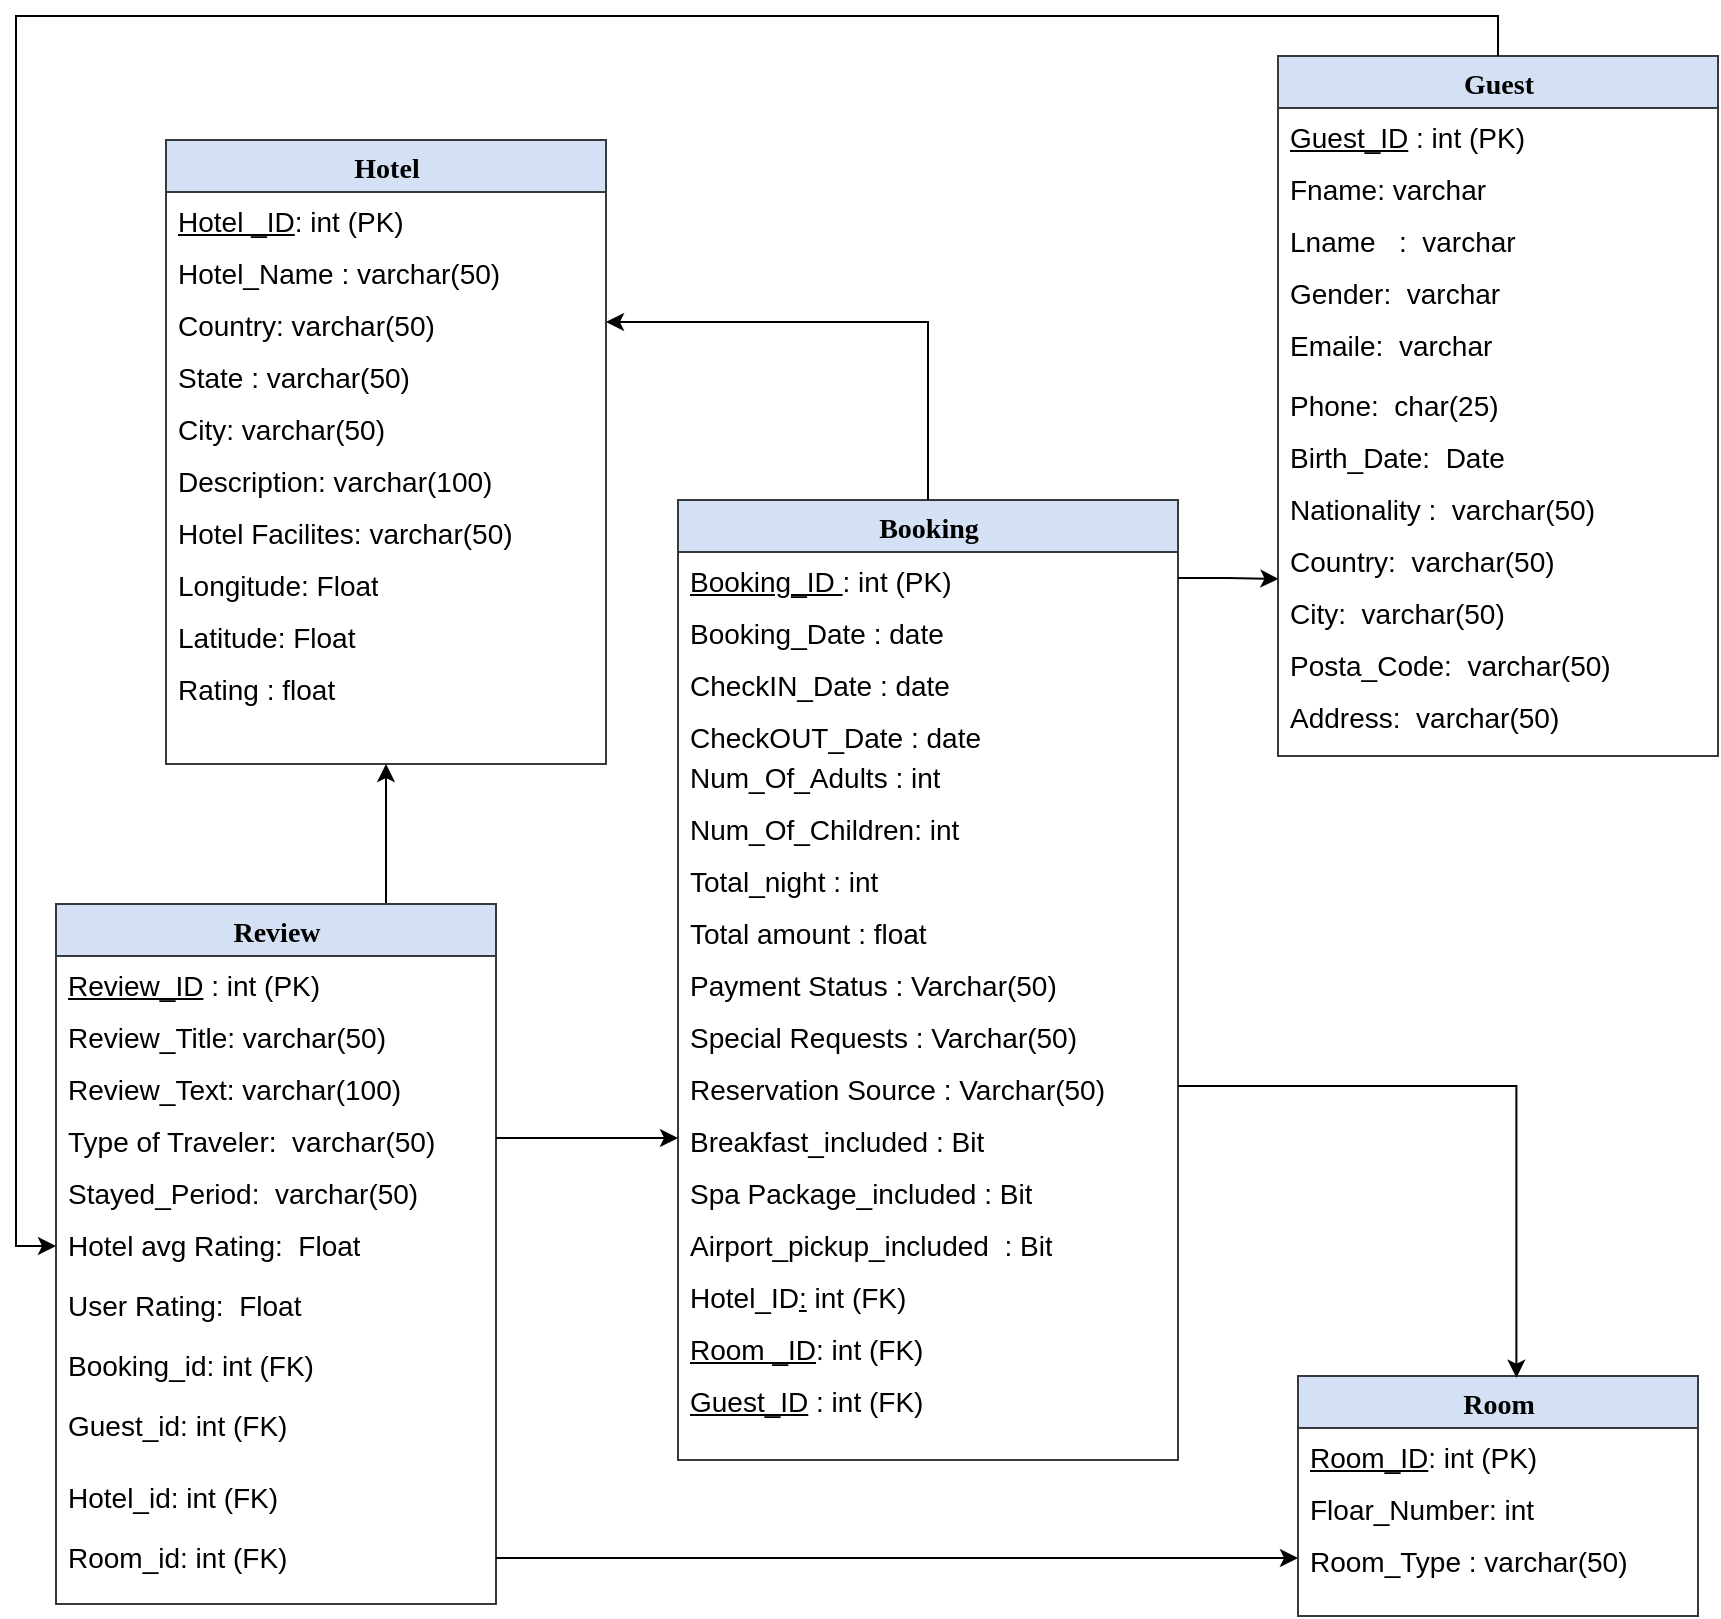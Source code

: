 <mxfile version="24.7.12" pages="3">
  <diagram name="Page-1" id="9f46799a-70d6-7492-0946-bef42562c5a5">
    <mxGraphModel dx="3085" dy="1665" grid="1" gridSize="10" guides="1" tooltips="1" connect="1" arrows="0" fold="1" page="1" pageScale="1" pageWidth="1100" pageHeight="850" background="none" math="0" shadow="0">
      <root>
        <mxCell id="0" />
        <mxCell id="1" parent="0" />
        <mxCell id="78961159f06e98e8-17" value="Hotel" style="swimlane;html=1;fontStyle=1;align=center;verticalAlign=top;childLayout=stackLayout;horizontal=1;startSize=26;horizontalStack=0;resizeParent=1;resizeLast=0;collapsible=1;marginBottom=0;swimlaneFillColor=#ffffff;rounded=0;shadow=0;comic=0;labelBackgroundColor=none;strokeWidth=1;fillColor=#D4E1F5;fontFamily=Verdana;fontSize=14;strokeColor=#36393d;" parent="1" vertex="1">
          <mxGeometry x="14" y="-300" width="220" height="312" as="geometry" />
        </mxCell>
        <mxCell id="78961159f06e98e8-21" value="&lt;span style=&quot;text-align: center; font-size: 14px;&quot;&gt;&lt;u&gt;Hotel _ID&lt;/u&gt;&lt;/span&gt;: int (PK)" style="text;html=1;strokeColor=none;fillColor=none;align=left;verticalAlign=top;spacingLeft=4;spacingRight=4;whiteSpace=wrap;overflow=hidden;rotatable=0;points=[[0,0.5],[1,0.5]];portConstraint=eastwest;fontSize=14;" parent="78961159f06e98e8-17" vertex="1">
          <mxGeometry y="26" width="220" height="26" as="geometry" />
        </mxCell>
        <mxCell id="78961159f06e98e8-25" value="&lt;span style=&quot;text-align: center; font-size: 14px;&quot;&gt;Hotel_Name&amp;nbsp;&lt;/span&gt;: varchar(50)" style="text;html=1;strokeColor=none;fillColor=none;align=left;verticalAlign=top;spacingLeft=4;spacingRight=4;whiteSpace=wrap;overflow=hidden;rotatable=0;points=[[0,0.5],[1,0.5]];portConstraint=eastwest;fontSize=14;" parent="78961159f06e98e8-17" vertex="1">
          <mxGeometry y="52" width="220" height="26" as="geometry" />
        </mxCell>
        <mxCell id="78961159f06e98e8-33" value="&lt;span style=&quot;text-align: center; font-size: 14px;&quot;&gt;Country&lt;/span&gt;: varchar(50)" style="text;html=1;strokeColor=none;fillColor=none;align=left;verticalAlign=top;spacingLeft=4;spacingRight=4;whiteSpace=wrap;overflow=hidden;rotatable=0;points=[[0,0.5],[1,0.5]];portConstraint=eastwest;fontSize=14;" parent="78961159f06e98e8-17" vertex="1">
          <mxGeometry y="78" width="220" height="26" as="geometry" />
        </mxCell>
        <mxCell id="78961159f06e98e8-24" value="&lt;span style=&quot;text-align: center; font-size: 14px;&quot;&gt;State&amp;nbsp;&lt;/span&gt;: varchar(50)" style="text;html=1;strokeColor=none;fillColor=none;align=left;verticalAlign=top;spacingLeft=4;spacingRight=4;whiteSpace=wrap;overflow=hidden;rotatable=0;points=[[0,0.5],[1,0.5]];portConstraint=eastwest;fontSize=14;" parent="78961159f06e98e8-17" vertex="1">
          <mxGeometry y="104" width="220" height="26" as="geometry" />
        </mxCell>
        <mxCell id="78961159f06e98e8-26" value="&lt;span style=&quot;text-align: center; font-size: 14px;&quot;&gt;City&lt;/span&gt;: varchar(50)" style="text;html=1;strokeColor=none;fillColor=none;align=left;verticalAlign=top;spacingLeft=4;spacingRight=4;whiteSpace=wrap;overflow=hidden;rotatable=0;points=[[0,0.5],[1,0.5]];portConstraint=eastwest;fontSize=14;" parent="78961159f06e98e8-17" vertex="1">
          <mxGeometry y="130" width="220" height="26" as="geometry" />
        </mxCell>
        <mxCell id="78961159f06e98e8-36" value="&lt;span style=&quot;text-align: center; font-size: 14px;&quot;&gt;Description&lt;/span&gt;: varchar(100)" style="text;html=1;strokeColor=none;fillColor=none;align=left;verticalAlign=top;spacingLeft=4;spacingRight=4;whiteSpace=wrap;overflow=hidden;rotatable=0;points=[[0,0.5],[1,0.5]];portConstraint=eastwest;fontSize=14;" parent="78961159f06e98e8-17" vertex="1">
          <mxGeometry y="156" width="220" height="26" as="geometry" />
        </mxCell>
        <mxCell id="YuKaW529NeOiqJrcWRDg-35" value="&lt;div style=&quot;text-align: center;&quot;&gt;&lt;span style=&quot;background-color: initial;&quot;&gt;Hotel Facilites: varchar(50)&lt;/span&gt;&lt;/div&gt;" style="text;html=1;strokeColor=none;fillColor=none;align=left;verticalAlign=top;spacingLeft=4;spacingRight=4;whiteSpace=wrap;overflow=hidden;rotatable=0;points=[[0,0.5],[1,0.5]];portConstraint=eastwest;fontSize=14;" parent="78961159f06e98e8-17" vertex="1">
          <mxGeometry y="182" width="220" height="26" as="geometry" />
        </mxCell>
        <mxCell id="YuKaW529NeOiqJrcWRDg-36" value="&lt;div style=&quot;text-align: center;&quot;&gt;&lt;span style=&quot;background-color: initial;&quot;&gt;Longitude: Float&lt;/span&gt;&lt;/div&gt;" style="text;html=1;strokeColor=none;fillColor=none;align=left;verticalAlign=top;spacingLeft=4;spacingRight=4;whiteSpace=wrap;overflow=hidden;rotatable=0;points=[[0,0.5],[1,0.5]];portConstraint=eastwest;fontSize=14;" parent="78961159f06e98e8-17" vertex="1">
          <mxGeometry y="208" width="220" height="26" as="geometry" />
        </mxCell>
        <mxCell id="YuKaW529NeOiqJrcWRDg-37" value="&lt;div style=&quot;text-align: center;&quot;&gt;&lt;span style=&quot;background-color: initial;&quot;&gt;Latitude: Float&lt;/span&gt;&lt;/div&gt;" style="text;html=1;strokeColor=none;fillColor=none;align=left;verticalAlign=top;spacingLeft=4;spacingRight=4;whiteSpace=wrap;overflow=hidden;rotatable=0;points=[[0,0.5],[1,0.5]];portConstraint=eastwest;fontSize=14;" parent="78961159f06e98e8-17" vertex="1">
          <mxGeometry y="234" width="220" height="26" as="geometry" />
        </mxCell>
        <mxCell id="78961159f06e98e8-23" value="&lt;span style=&quot;text-align: center; font-size: 14px;&quot;&gt;Rating&amp;nbsp;&lt;/span&gt;: float" style="text;html=1;strokeColor=none;fillColor=none;align=left;verticalAlign=top;spacingLeft=4;spacingRight=4;whiteSpace=wrap;overflow=hidden;rotatable=0;points=[[0,0.5],[1,0.5]];portConstraint=eastwest;fontSize=14;" parent="78961159f06e98e8-17" vertex="1">
          <mxGeometry y="260" width="220" height="26" as="geometry" />
        </mxCell>
        <mxCell id="78961159f06e98e8-69" value="Room" style="swimlane;html=1;fontStyle=1;align=center;verticalAlign=top;childLayout=stackLayout;horizontal=1;startSize=26;horizontalStack=0;resizeParent=1;resizeLast=0;collapsible=1;marginBottom=0;swimlaneFillColor=#ffffff;rounded=0;shadow=0;comic=0;labelBackgroundColor=none;strokeWidth=1;fillColor=#D4E1F5;fontFamily=Verdana;fontSize=14;strokeColor=#36393d;" parent="1" vertex="1">
          <mxGeometry x="580" y="318" width="200" height="120" as="geometry" />
        </mxCell>
        <mxCell id="78961159f06e98e8-70" value="&lt;span style=&quot;font-size: 14px; text-align: center;&quot;&gt;&lt;u&gt;Room_ID&lt;/u&gt;&lt;/span&gt;: int (PK)" style="text;html=1;strokeColor=none;fillColor=none;align=left;verticalAlign=top;spacingLeft=4;spacingRight=4;whiteSpace=wrap;overflow=hidden;rotatable=0;points=[[0,0.5],[1,0.5]];portConstraint=eastwest;fontSize=14;" parent="78961159f06e98e8-69" vertex="1">
          <mxGeometry y="26" width="200" height="26" as="geometry" />
        </mxCell>
        <mxCell id="78961159f06e98e8-71" value="&lt;div style=&quot;text-align: center;&quot;&gt;&lt;span style=&quot;background-color: initial;&quot;&gt;Floar_Number: int&lt;/span&gt;&lt;/div&gt;" style="text;html=1;strokeColor=none;fillColor=none;align=left;verticalAlign=top;spacingLeft=4;spacingRight=4;whiteSpace=wrap;overflow=hidden;rotatable=0;points=[[0,0.5],[1,0.5]];portConstraint=eastwest;fontSize=14;" parent="78961159f06e98e8-69" vertex="1">
          <mxGeometry y="52" width="200" height="26" as="geometry" />
        </mxCell>
        <mxCell id="78961159f06e98e8-76" value="&lt;span style=&quot;font-size: 14px; text-align: center;&quot;&gt;Room_Type&amp;nbsp;&lt;/span&gt;: varchar(50)" style="text;html=1;strokeColor=none;fillColor=none;align=left;verticalAlign=top;spacingLeft=4;spacingRight=4;whiteSpace=wrap;overflow=hidden;rotatable=0;points=[[0,0.5],[1,0.5]];portConstraint=eastwest;fontSize=14;" parent="78961159f06e98e8-69" vertex="1">
          <mxGeometry y="78" width="200" height="26" as="geometry" />
        </mxCell>
        <mxCell id="78961159f06e98e8-82" value="Booking" style="swimlane;html=1;fontStyle=1;align=center;verticalAlign=top;childLayout=stackLayout;horizontal=1;startSize=26;horizontalStack=0;resizeParent=1;resizeLast=0;collapsible=1;marginBottom=0;swimlaneFillColor=#ffffff;rounded=0;shadow=0;comic=0;labelBackgroundColor=none;strokeWidth=1;fillColor=#D4E1F5;fontFamily=Verdana;fontSize=14;strokeColor=#36393d;" parent="1" vertex="1">
          <mxGeometry x="270" y="-120" width="250" height="480" as="geometry" />
        </mxCell>
        <mxCell id="78961159f06e98e8-83" value="&lt;span style=&quot;font-size: 14px; text-align: center; text-decoration-line: underline;&quot;&gt;Booking_ID&amp;nbsp;&lt;/span&gt;: int&amp;nbsp;&lt;span style=&quot;text-align: center;&quot;&gt;(PK)&lt;/span&gt;" style="text;html=1;strokeColor=none;fillColor=none;align=left;verticalAlign=top;spacingLeft=4;spacingRight=4;whiteSpace=wrap;overflow=hidden;rotatable=0;points=[[0,0.5],[1,0.5]];portConstraint=eastwest;fontSize=14;" parent="78961159f06e98e8-82" vertex="1">
          <mxGeometry y="26" width="250" height="26" as="geometry" />
        </mxCell>
        <mxCell id="YuKaW529NeOiqJrcWRDg-24" value="&lt;span style=&quot;font-size: 14px; text-align: center;&quot;&gt;Booking_Date&amp;nbsp;&lt;/span&gt;: date" style="text;html=1;strokeColor=none;fillColor=none;align=left;verticalAlign=top;spacingLeft=4;spacingRight=4;whiteSpace=wrap;overflow=hidden;rotatable=0;points=[[0,0.5],[1,0.5]];portConstraint=eastwest;fontSize=14;" parent="78961159f06e98e8-82" vertex="1">
          <mxGeometry y="52" width="250" height="26" as="geometry" />
        </mxCell>
        <mxCell id="78961159f06e98e8-86" value="&lt;span style=&quot;font-size: 14px; text-align: center;&quot;&gt;CheckIN_Date&amp;nbsp;&lt;/span&gt;: date" style="text;html=1;strokeColor=none;fillColor=none;align=left;verticalAlign=top;spacingLeft=4;spacingRight=4;whiteSpace=wrap;overflow=hidden;rotatable=0;points=[[0,0.5],[1,0.5]];portConstraint=eastwest;fontSize=14;" parent="78961159f06e98e8-82" vertex="1">
          <mxGeometry y="78" width="250" height="26" as="geometry" />
        </mxCell>
        <mxCell id="78961159f06e98e8-87" value="&lt;span style=&quot;font-size: 14px; text-align: center;&quot;&gt;CheckOUT_Date&lt;/span&gt;&amp;nbsp;: date&lt;div&gt;&lt;br&gt;&lt;div&gt;&lt;span style=&quot;color: rgba(0, 0, 0, 0); font-family: monospace; font-size: 0px; text-wrap: nowrap;&quot;&gt;%3CmxGraphModel%3E%3Croot%3E%3CmxCell%20id%3D%220%22%2F%3E%3CmxCell%20id%3D%221%22%20parent%3D%220%22%2F%3E%3CmxCell%20id%3D%222%22%20value%3D%22%26lt%3Bspan%20style%3D%26quot%3Btext-align%3A%20center%3B%20font-size%3A%2014px%3B%26quot%3B%26gt%3BRoom%20_ID%26lt%3B%2Fspan%26gt%3B%26lt%3Bu%26gt%3B%3A%26lt%3B%2Fu%26gt%3B%20int%26amp%3Bnbsp%3B%26lt%3Bspan%20style%3D%26quot%3Btext-align%3A%20center%3B%26quot%3B%26gt%3B(FK)%26lt%3B%2Fspan%26gt%3B%22%20style%3D%22text%3Bhtml%3D1%3BstrokeColor%3Dnone%3BfillColor%3Dnone%3Balign%3Dleft%3BverticalAlign%3Dtop%3BspacingLeft%3D4%3BspacingRight%3D4%3BwhiteSpace%3Dwrap%3Boverflow%3Dhidden%3Brotatable%3D0%3Bpoints%3D%5B%5B0%2C0.5%5D%2C%5B1%2C0.5%5D%5D%3BportConstraint%3Deastwest%3BfontSize%3D14%3B%22%20vertex%3D%221%22%20parent%3D%221%22%3E%3CmxGeometry%20x%3D%22120%22%20y%3D%22246%22%20width%3D%22160%22%20height%3D%2226%22%20as%3D%22geometry%22%2F%3E%3C%2FmxCell%3E%3C%2Froot%3E%3C%2FmxGraphModel%3Esss&lt;/span&gt;&lt;span style=&quot;background-color: initial; text-align: center;&quot;&gt;User _ID&lt;/span&gt;&lt;u style=&quot;background-color: initial;&quot;&gt;:&lt;/u&gt;&lt;span style=&quot;background-color: initial;&quot;&gt;&amp;nbsp;int&amp;nbsp;&lt;/span&gt;&lt;span style=&quot;background-color: initial; text-align: center;&quot;&gt;(FK)&lt;/span&gt;&lt;/div&gt;&lt;div&gt;&lt;div&gt;&lt;br&gt;&lt;/div&gt;&lt;/div&gt;&lt;/div&gt;" style="text;html=1;strokeColor=none;fillColor=none;align=left;verticalAlign=top;spacingLeft=4;spacingRight=4;whiteSpace=wrap;overflow=hidden;rotatable=0;points=[[0,0.5],[1,0.5]];portConstraint=eastwest;fontSize=14;" parent="78961159f06e98e8-82" vertex="1">
          <mxGeometry y="104" width="250" height="20" as="geometry" />
        </mxCell>
        <mxCell id="78961159f06e98e8-84" value="&lt;span style=&quot;font-size: 14px; text-align: center;&quot;&gt;Num_Of_Adults&amp;nbsp;&lt;/span&gt;: int" style="text;html=1;strokeColor=none;fillColor=none;align=left;verticalAlign=top;spacingLeft=4;spacingRight=4;whiteSpace=wrap;overflow=hidden;rotatable=0;points=[[0,0.5],[1,0.5]];portConstraint=eastwest;fontSize=14;" parent="78961159f06e98e8-82" vertex="1">
          <mxGeometry y="124" width="250" height="26" as="geometry" />
        </mxCell>
        <mxCell id="YuKaW529NeOiqJrcWRDg-11" value="&lt;span style=&quot;font-size: 14px; text-align: center;&quot;&gt;Num_Of_Children&lt;/span&gt;: int" style="text;html=1;strokeColor=none;fillColor=none;align=left;verticalAlign=top;spacingLeft=4;spacingRight=4;whiteSpace=wrap;overflow=hidden;rotatable=0;points=[[0,0.5],[1,0.5]];portConstraint=eastwest;fontSize=14;" parent="78961159f06e98e8-82" vertex="1">
          <mxGeometry y="150" width="250" height="26" as="geometry" />
        </mxCell>
        <mxCell id="78961159f06e98e8-85" value="&lt;span style=&quot;font-size: 14px; text-align: center;&quot;&gt;Total_night&amp;nbsp;&lt;/span&gt;: int" style="text;html=1;strokeColor=none;fillColor=none;align=left;verticalAlign=top;spacingLeft=4;spacingRight=4;whiteSpace=wrap;overflow=hidden;rotatable=0;points=[[0,0.5],[1,0.5]];portConstraint=eastwest;fontSize=14;" parent="78961159f06e98e8-82" vertex="1">
          <mxGeometry y="176" width="250" height="26" as="geometry" />
        </mxCell>
        <mxCell id="YuKaW529NeOiqJrcWRDg-12" value="&lt;span style=&quot;font-size: 14px; text-align: center;&quot;&gt;Total amount&amp;nbsp;&lt;/span&gt;: float&amp;nbsp;" style="text;html=1;strokeColor=none;fillColor=none;align=left;verticalAlign=top;spacingLeft=4;spacingRight=4;whiteSpace=wrap;overflow=hidden;rotatable=0;points=[[0,0.5],[1,0.5]];portConstraint=eastwest;fontSize=14;" parent="78961159f06e98e8-82" vertex="1">
          <mxGeometry y="202" width="250" height="26" as="geometry" />
        </mxCell>
        <mxCell id="YuKaW529NeOiqJrcWRDg-17" value="&lt;span style=&quot;font-size: 14px; text-align: center;&quot;&gt;Payment Status&amp;nbsp;&lt;/span&gt;: Varchar(50)" style="text;html=1;strokeColor=none;fillColor=none;align=left;verticalAlign=top;spacingLeft=4;spacingRight=4;whiteSpace=wrap;overflow=hidden;rotatable=0;points=[[0,0.5],[1,0.5]];portConstraint=eastwest;fontSize=14;" parent="78961159f06e98e8-82" vertex="1">
          <mxGeometry y="228" width="250" height="26" as="geometry" />
        </mxCell>
        <mxCell id="YuKaW529NeOiqJrcWRDg-19" value="&lt;span style=&quot;font-size: 14px; text-align: center;&quot;&gt;Special Requests&amp;nbsp;&lt;/span&gt;: Varchar(50)" style="text;html=1;strokeColor=none;fillColor=none;align=left;verticalAlign=top;spacingLeft=4;spacingRight=4;whiteSpace=wrap;overflow=hidden;rotatable=0;points=[[0,0.5],[1,0.5]];portConstraint=eastwest;fontSize=14;" parent="78961159f06e98e8-82" vertex="1">
          <mxGeometry y="254" width="250" height="26" as="geometry" />
        </mxCell>
        <mxCell id="YuKaW529NeOiqJrcWRDg-20" value="&lt;span style=&quot;font-size: 14px; text-align: center;&quot;&gt;Reservation Source&amp;nbsp;&lt;/span&gt;: Varchar(50)" style="text;html=1;strokeColor=none;fillColor=none;align=left;verticalAlign=top;spacingLeft=4;spacingRight=4;whiteSpace=wrap;overflow=hidden;rotatable=0;points=[[0,0.5],[1,0.5]];portConstraint=eastwest;fontSize=14;" parent="78961159f06e98e8-82" vertex="1">
          <mxGeometry y="280" width="250" height="26" as="geometry" />
        </mxCell>
        <mxCell id="YuKaW529NeOiqJrcWRDg-21" value="&lt;span style=&quot;font-size: 14px; text-align: center;&quot;&gt;Breakfast_included&amp;nbsp;&lt;/span&gt;: Bit" style="text;html=1;strokeColor=none;fillColor=none;align=left;verticalAlign=top;spacingLeft=4;spacingRight=4;whiteSpace=wrap;overflow=hidden;rotatable=0;points=[[0,0.5],[1,0.5]];portConstraint=eastwest;fontSize=14;" parent="78961159f06e98e8-82" vertex="1">
          <mxGeometry y="306" width="250" height="26" as="geometry" />
        </mxCell>
        <mxCell id="YuKaW529NeOiqJrcWRDg-22" value="&lt;span style=&quot;font-size: 14px; text-align: center;&quot;&gt;Spa Package_included&amp;nbsp;&lt;/span&gt;: Bit" style="text;html=1;strokeColor=none;fillColor=none;align=left;verticalAlign=top;spacingLeft=4;spacingRight=4;whiteSpace=wrap;overflow=hidden;rotatable=0;points=[[0,0.5],[1,0.5]];portConstraint=eastwest;fontSize=14;" parent="78961159f06e98e8-82" vertex="1">
          <mxGeometry y="332" width="250" height="26" as="geometry" />
        </mxCell>
        <mxCell id="YuKaW529NeOiqJrcWRDg-23" value="&lt;span style=&quot;font-size: 14px; text-align: center;&quot;&gt;Airport_pickup_included&amp;nbsp;&amp;nbsp;&lt;/span&gt;: Bit" style="text;html=1;strokeColor=none;fillColor=none;align=left;verticalAlign=top;spacingLeft=4;spacingRight=4;whiteSpace=wrap;overflow=hidden;rotatable=0;points=[[0,0.5],[1,0.5]];portConstraint=eastwest;fontSize=14;" parent="78961159f06e98e8-82" vertex="1">
          <mxGeometry y="358" width="250" height="26" as="geometry" />
        </mxCell>
        <mxCell id="xuSP38dfbPnXMIdWxUSy-43" value="&lt;span style=&quot;text-align: center; font-size: 14px;&quot;&gt;Hotel_ID&lt;/span&gt;&lt;u&gt;:&lt;/u&gt; int&amp;nbsp;&lt;span style=&quot;text-align: center;&quot;&gt;(FK)&lt;/span&gt;" style="text;html=1;strokeColor=none;fillColor=none;align=left;verticalAlign=top;spacingLeft=4;spacingRight=4;whiteSpace=wrap;overflow=hidden;rotatable=0;points=[[0,0.5],[1,0.5]];portConstraint=eastwest;fontSize=14;" parent="78961159f06e98e8-82" vertex="1">
          <mxGeometry y="384" width="250" height="26" as="geometry" />
        </mxCell>
        <mxCell id="daP8iGCR7o7oa7H0C6Kk-14" value="&lt;span style=&quot;text-align: center; font-size: 14px;&quot;&gt;&lt;u&gt;Room _ID&lt;/u&gt;&lt;/span&gt;: int&amp;nbsp;&lt;span style=&quot;text-align: center;&quot;&gt;(FK)&lt;/span&gt;" style="text;html=1;strokeColor=none;fillColor=none;align=left;verticalAlign=top;spacingLeft=4;spacingRight=4;whiteSpace=wrap;overflow=hidden;rotatable=0;points=[[0,0.5],[1,0.5]];portConstraint=eastwest;fontSize=14;" parent="78961159f06e98e8-82" vertex="1">
          <mxGeometry y="410" width="250" height="26" as="geometry" />
        </mxCell>
        <mxCell id="daP8iGCR7o7oa7H0C6Kk-12" value="&lt;span style=&quot;font-size: 14px; text-align: center; text-decoration-line: underline;&quot;&gt;Guest_ID&lt;/span&gt;&amp;nbsp;: int (FK)" style="text;html=1;strokeColor=none;fillColor=none;align=left;verticalAlign=top;spacingLeft=4;spacingRight=4;whiteSpace=wrap;overflow=hidden;rotatable=0;points=[[0,0.5],[1,0.5]];portConstraint=eastwest;fontSize=14;" parent="78961159f06e98e8-82" vertex="1">
          <mxGeometry y="436" width="250" height="34" as="geometry" />
        </mxCell>
        <mxCell id="xuSP38dfbPnXMIdWxUSy-1" value="Guest" style="swimlane;html=1;fontStyle=1;align=center;verticalAlign=top;childLayout=stackLayout;horizontal=1;startSize=26;horizontalStack=0;resizeParent=1;resizeLast=0;collapsible=1;marginBottom=0;swimlaneFillColor=#ffffff;rounded=0;shadow=0;comic=0;labelBackgroundColor=none;strokeWidth=1;fillColor=#D4E1F5;fontFamily=Verdana;fontSize=14;strokeColor=#36393d;" parent="1" vertex="1">
          <mxGeometry x="570" y="-342" width="220" height="350" as="geometry" />
        </mxCell>
        <mxCell id="xuSP38dfbPnXMIdWxUSy-2" value="&lt;span style=&quot;font-size: 14px; text-align: center; text-decoration-line: underline;&quot;&gt;Guest_ID&lt;/span&gt;&amp;nbsp;: int (PK)" style="text;html=1;strokeColor=none;fillColor=none;align=left;verticalAlign=top;spacingLeft=4;spacingRight=4;whiteSpace=wrap;overflow=hidden;rotatable=0;points=[[0,0.5],[1,0.5]];portConstraint=eastwest;fontSize=14;" parent="xuSP38dfbPnXMIdWxUSy-1" vertex="1">
          <mxGeometry y="26" width="220" height="26" as="geometry" />
        </mxCell>
        <mxCell id="xuSP38dfbPnXMIdWxUSy-3" value="&lt;span style=&quot;font-size: 14px; text-align: center;&quot;&gt;Fname:&lt;/span&gt;&amp;nbsp;varchar" style="text;html=1;strokeColor=none;fillColor=none;align=left;verticalAlign=top;spacingLeft=4;spacingRight=4;whiteSpace=wrap;overflow=hidden;rotatable=0;points=[[0,0.5],[1,0.5]];portConstraint=eastwest;fontSize=14;" parent="xuSP38dfbPnXMIdWxUSy-1" vertex="1">
          <mxGeometry y="52" width="220" height="26" as="geometry" />
        </mxCell>
        <mxCell id="xuSP38dfbPnXMIdWxUSy-4" value="&lt;div style=&quot;text-align: center;&quot;&gt;Lname&amp;nbsp; &amp;nbsp;:&amp;nbsp; varchar&lt;/div&gt;" style="text;html=1;strokeColor=none;fillColor=none;align=left;verticalAlign=top;spacingLeft=4;spacingRight=4;whiteSpace=wrap;overflow=hidden;rotatable=0;points=[[0,0.5],[1,0.5]];portConstraint=eastwest;fontSize=14;" parent="xuSP38dfbPnXMIdWxUSy-1" vertex="1">
          <mxGeometry y="78" width="220" height="26" as="geometry" />
        </mxCell>
        <mxCell id="YuKaW529NeOiqJrcWRDg-38" value="&lt;div style=&quot;text-align: center;&quot;&gt;Gender:&amp;nbsp; varchar&lt;/div&gt;" style="text;html=1;strokeColor=none;fillColor=none;align=left;verticalAlign=top;spacingLeft=4;spacingRight=4;whiteSpace=wrap;overflow=hidden;rotatable=0;points=[[0,0.5],[1,0.5]];portConstraint=eastwest;fontSize=14;" parent="xuSP38dfbPnXMIdWxUSy-1" vertex="1">
          <mxGeometry y="104" width="220" height="26" as="geometry" />
        </mxCell>
        <mxCell id="xuSP38dfbPnXMIdWxUSy-5" value="&lt;span style=&quot;font-size: 14px; text-align: center;&quot;&gt;Emaile&lt;/span&gt;:&amp;nbsp; varchar" style="text;html=1;strokeColor=none;fillColor=none;align=left;verticalAlign=top;spacingLeft=4;spacingRight=4;whiteSpace=wrap;overflow=hidden;rotatable=0;points=[[0,0.5],[1,0.5]];portConstraint=eastwest;fontSize=14;" parent="xuSP38dfbPnXMIdWxUSy-1" vertex="1">
          <mxGeometry y="130" width="220" height="30" as="geometry" />
        </mxCell>
        <mxCell id="YuKaW529NeOiqJrcWRDg-47" value="&lt;div style=&quot;text-align: center;&quot;&gt;Phone:&amp;nbsp; char(25)&lt;/div&gt;" style="text;html=1;strokeColor=none;fillColor=none;align=left;verticalAlign=top;spacingLeft=4;spacingRight=4;whiteSpace=wrap;overflow=hidden;rotatable=0;points=[[0,0.5],[1,0.5]];portConstraint=eastwest;fontSize=14;" parent="xuSP38dfbPnXMIdWxUSy-1" vertex="1">
          <mxGeometry y="160" width="220" height="26" as="geometry" />
        </mxCell>
        <mxCell id="YuKaW529NeOiqJrcWRDg-50" value="&lt;div style=&quot;text-align: center;&quot;&gt;Birth_Date:&amp;nbsp; Date&lt;/div&gt;" style="text;html=1;strokeColor=none;fillColor=none;align=left;verticalAlign=top;spacingLeft=4;spacingRight=4;whiteSpace=wrap;overflow=hidden;rotatable=0;points=[[0,0.5],[1,0.5]];portConstraint=eastwest;fontSize=14;" parent="xuSP38dfbPnXMIdWxUSy-1" vertex="1">
          <mxGeometry y="186" width="220" height="26" as="geometry" />
        </mxCell>
        <mxCell id="YuKaW529NeOiqJrcWRDg-48" value="&lt;div style=&quot;text-align: center;&quot;&gt;Nationality :&amp;nbsp; varchar(50)&lt;/div&gt;" style="text;html=1;strokeColor=none;fillColor=none;align=left;verticalAlign=top;spacingLeft=4;spacingRight=4;whiteSpace=wrap;overflow=hidden;rotatable=0;points=[[0,0.5],[1,0.5]];portConstraint=eastwest;fontSize=14;" parent="xuSP38dfbPnXMIdWxUSy-1" vertex="1">
          <mxGeometry y="212" width="220" height="26" as="geometry" />
        </mxCell>
        <mxCell id="YuKaW529NeOiqJrcWRDg-49" value="&lt;div style=&quot;text-align: center;&quot;&gt;Country:&amp;nbsp; varchar(50)&lt;/div&gt;" style="text;html=1;strokeColor=none;fillColor=none;align=left;verticalAlign=top;spacingLeft=4;spacingRight=4;whiteSpace=wrap;overflow=hidden;rotatable=0;points=[[0,0.5],[1,0.5]];portConstraint=eastwest;fontSize=14;" parent="xuSP38dfbPnXMIdWxUSy-1" vertex="1">
          <mxGeometry y="238" width="220" height="26" as="geometry" />
        </mxCell>
        <mxCell id="YuKaW529NeOiqJrcWRDg-45" value="&lt;div style=&quot;text-align: center;&quot;&gt;City:&amp;nbsp; varchar(50)&lt;/div&gt;" style="text;html=1;strokeColor=none;fillColor=none;align=left;verticalAlign=top;spacingLeft=4;spacingRight=4;whiteSpace=wrap;overflow=hidden;rotatable=0;points=[[0,0.5],[1,0.5]];portConstraint=eastwest;fontSize=14;" parent="xuSP38dfbPnXMIdWxUSy-1" vertex="1">
          <mxGeometry y="264" width="220" height="26" as="geometry" />
        </mxCell>
        <mxCell id="YuKaW529NeOiqJrcWRDg-52" value="&lt;div style=&quot;text-align: center;&quot;&gt;Posta_Code:&amp;nbsp; varchar(50)&lt;/div&gt;" style="text;html=1;strokeColor=none;fillColor=none;align=left;verticalAlign=top;spacingLeft=4;spacingRight=4;whiteSpace=wrap;overflow=hidden;rotatable=0;points=[[0,0.5],[1,0.5]];portConstraint=eastwest;fontSize=14;" parent="xuSP38dfbPnXMIdWxUSy-1" vertex="1">
          <mxGeometry y="290" width="220" height="26" as="geometry" />
        </mxCell>
        <mxCell id="YuKaW529NeOiqJrcWRDg-51" value="&lt;div style=&quot;text-align: center;&quot;&gt;Address:&amp;nbsp; varchar(50)&lt;/div&gt;" style="text;html=1;strokeColor=none;fillColor=none;align=left;verticalAlign=top;spacingLeft=4;spacingRight=4;whiteSpace=wrap;overflow=hidden;rotatable=0;points=[[0,0.5],[1,0.5]];portConstraint=eastwest;fontSize=14;" parent="xuSP38dfbPnXMIdWxUSy-1" vertex="1">
          <mxGeometry y="316" width="220" height="26" as="geometry" />
        </mxCell>
        <mxCell id="Ki-QYSScQkBh6RQ4VKsm-6" style="edgeStyle=orthogonalEdgeStyle;rounded=0;orthogonalLoop=1;jettySize=auto;html=1;exitX=0.75;exitY=0;exitDx=0;exitDy=0;entryX=0.5;entryY=1;entryDx=0;entryDy=0;" parent="1" source="nbvwG7XpOPqGtv50H3y--1" edge="1" target="78961159f06e98e8-17">
          <mxGeometry relative="1" as="geometry">
            <mxPoint x="-80" y="10" as="targetPoint" />
          </mxGeometry>
        </mxCell>
        <mxCell id="nbvwG7XpOPqGtv50H3y--1" value="Review" style="swimlane;html=1;fontStyle=1;align=center;verticalAlign=top;childLayout=stackLayout;horizontal=1;startSize=26;horizontalStack=0;resizeParent=1;resizeLast=0;collapsible=1;marginBottom=0;swimlaneFillColor=#ffffff;rounded=0;shadow=0;comic=0;labelBackgroundColor=none;strokeWidth=1;fillColor=#D4E1F5;fontFamily=Verdana;fontSize=14;strokeColor=#36393d;" parent="1" vertex="1">
          <mxGeometry x="-41" y="82" width="220" height="350" as="geometry" />
        </mxCell>
        <mxCell id="nbvwG7XpOPqGtv50H3y--2" value="&lt;span style=&quot;font-size: 14px; text-align: center; text-decoration-line: underline;&quot;&gt;Review_ID&lt;/span&gt;&amp;nbsp;: int (PK)" style="text;html=1;strokeColor=none;fillColor=none;align=left;verticalAlign=top;spacingLeft=4;spacingRight=4;whiteSpace=wrap;overflow=hidden;rotatable=0;points=[[0,0.5],[1,0.5]];portConstraint=eastwest;fontSize=14;" parent="nbvwG7XpOPqGtv50H3y--1" vertex="1">
          <mxGeometry y="26" width="220" height="26" as="geometry" />
        </mxCell>
        <mxCell id="nbvwG7XpOPqGtv50H3y--3" value="&lt;span style=&quot;font-size: 14px; text-align: center;&quot;&gt;Review_Title:&lt;/span&gt;&amp;nbsp;varchar(50)" style="text;html=1;strokeColor=none;fillColor=none;align=left;verticalAlign=top;spacingLeft=4;spacingRight=4;whiteSpace=wrap;overflow=hidden;rotatable=0;points=[[0,0.5],[1,0.5]];portConstraint=eastwest;fontSize=14;" parent="nbvwG7XpOPqGtv50H3y--1" vertex="1">
          <mxGeometry y="52" width="220" height="26" as="geometry" />
        </mxCell>
        <mxCell id="nbvwG7XpOPqGtv50H3y--14" value="&lt;span style=&quot;font-size: 14px; text-align: center;&quot;&gt;Review_Text:&lt;/span&gt;&amp;nbsp;varchar(100)" style="text;html=1;strokeColor=none;fillColor=none;align=left;verticalAlign=top;spacingLeft=4;spacingRight=4;whiteSpace=wrap;overflow=hidden;rotatable=0;points=[[0,0.5],[1,0.5]];portConstraint=eastwest;fontSize=14;" parent="nbvwG7XpOPqGtv50H3y--1" vertex="1">
          <mxGeometry y="78" width="220" height="26" as="geometry" />
        </mxCell>
        <mxCell id="nbvwG7XpOPqGtv50H3y--4" value="&lt;div style=&quot;text-align: center;&quot;&gt;Type of Traveler:&amp;nbsp; varchar(50)&lt;/div&gt;" style="text;html=1;strokeColor=none;fillColor=none;align=left;verticalAlign=top;spacingLeft=4;spacingRight=4;whiteSpace=wrap;overflow=hidden;rotatable=0;points=[[0,0.5],[1,0.5]];portConstraint=eastwest;fontSize=14;" parent="nbvwG7XpOPqGtv50H3y--1" vertex="1">
          <mxGeometry y="104" width="220" height="26" as="geometry" />
        </mxCell>
        <mxCell id="nbvwG7XpOPqGtv50H3y--5" value="&lt;div style=&quot;text-align: center;&quot;&gt;Stayed_Period:&amp;nbsp; varchar(50)&lt;/div&gt;" style="text;html=1;strokeColor=none;fillColor=none;align=left;verticalAlign=top;spacingLeft=4;spacingRight=4;whiteSpace=wrap;overflow=hidden;rotatable=0;points=[[0,0.5],[1,0.5]];portConstraint=eastwest;fontSize=14;" parent="nbvwG7XpOPqGtv50H3y--1" vertex="1">
          <mxGeometry y="130" width="220" height="26" as="geometry" />
        </mxCell>
        <mxCell id="nbvwG7XpOPqGtv50H3y--6" value="&lt;div style=&quot;text-align: center;&quot;&gt;&lt;span style=&quot;background-color: initial;&quot;&gt;Hotel avg Rating:&amp;nbsp; Float&lt;/span&gt;&lt;/div&gt;" style="text;html=1;strokeColor=none;fillColor=none;align=left;verticalAlign=top;spacingLeft=4;spacingRight=4;whiteSpace=wrap;overflow=hidden;rotatable=0;points=[[0,0.5],[1,0.5]];portConstraint=eastwest;fontSize=14;" parent="nbvwG7XpOPqGtv50H3y--1" vertex="1">
          <mxGeometry y="156" width="220" height="30" as="geometry" />
        </mxCell>
        <mxCell id="nbvwG7XpOPqGtv50H3y--17" value="&lt;div style=&quot;text-align: center;&quot;&gt;&lt;span style=&quot;background-color: initial;&quot;&gt;User Rating:&amp;nbsp; Float&lt;/span&gt;&lt;/div&gt;" style="text;html=1;strokeColor=none;fillColor=none;align=left;verticalAlign=top;spacingLeft=4;spacingRight=4;whiteSpace=wrap;overflow=hidden;rotatable=0;points=[[0,0.5],[1,0.5]];portConstraint=eastwest;fontSize=14;" parent="nbvwG7XpOPqGtv50H3y--1" vertex="1">
          <mxGeometry y="186" width="220" height="30" as="geometry" />
        </mxCell>
        <mxCell id="nbvwG7XpOPqGtv50H3y--19" value="&lt;div style=&quot;text-align: center;&quot;&gt;&lt;span style=&quot;background-color: initial;&quot;&gt;Booking_id: int (FK)&lt;/span&gt;&lt;/div&gt;" style="text;html=1;strokeColor=none;fillColor=none;align=left;verticalAlign=top;spacingLeft=4;spacingRight=4;whiteSpace=wrap;overflow=hidden;rotatable=0;points=[[0,0.5],[1,0.5]];portConstraint=eastwest;fontSize=14;" parent="nbvwG7XpOPqGtv50H3y--1" vertex="1">
          <mxGeometry y="216" width="220" height="30" as="geometry" />
        </mxCell>
        <mxCell id="nbvwG7XpOPqGtv50H3y--20" value="&lt;div style=&quot;text-align: center;&quot;&gt;&lt;span style=&quot;background-color: initial;&quot;&gt;Guest_id: int (FK)&lt;/span&gt;&lt;/div&gt;" style="text;html=1;strokeColor=none;fillColor=none;align=left;verticalAlign=top;spacingLeft=4;spacingRight=4;whiteSpace=wrap;overflow=hidden;rotatable=0;points=[[0,0.5],[1,0.5]];portConstraint=eastwest;fontSize=14;" parent="nbvwG7XpOPqGtv50H3y--1" vertex="1">
          <mxGeometry y="246" width="220" height="36" as="geometry" />
        </mxCell>
        <mxCell id="nbvwG7XpOPqGtv50H3y--18" value="&lt;div style=&quot;text-align: center;&quot;&gt;&lt;span style=&quot;background-color: initial;&quot;&gt;Hotel_id: int (FK)&lt;/span&gt;&lt;/div&gt;" style="text;html=1;strokeColor=none;fillColor=none;align=left;verticalAlign=top;spacingLeft=4;spacingRight=4;whiteSpace=wrap;overflow=hidden;rotatable=0;points=[[0,0.5],[1,0.5]];portConstraint=eastwest;fontSize=14;" parent="nbvwG7XpOPqGtv50H3y--1" vertex="1">
          <mxGeometry y="282" width="220" height="30" as="geometry" />
        </mxCell>
        <mxCell id="nbvwG7XpOPqGtv50H3y--15" value="&lt;div style=&quot;text-align: center;&quot;&gt;&lt;span style=&quot;background-color: initial;&quot;&gt;Room_id: int (FK)&lt;/span&gt;&lt;/div&gt;" style="text;html=1;strokeColor=none;fillColor=none;align=left;verticalAlign=top;spacingLeft=4;spacingRight=4;whiteSpace=wrap;overflow=hidden;rotatable=0;points=[[0,0.5],[1,0.5]];portConstraint=eastwest;fontSize=14;" parent="nbvwG7XpOPqGtv50H3y--1" vertex="1">
          <mxGeometry y="312" width="220" height="30" as="geometry" />
        </mxCell>
        <mxCell id="Ki-QYSScQkBh6RQ4VKsm-7" style="edgeStyle=orthogonalEdgeStyle;rounded=0;orthogonalLoop=1;jettySize=auto;html=1;exitX=1;exitY=0.5;exitDx=0;exitDy=0;entryX=0;entryY=0.5;entryDx=0;entryDy=0;" parent="1" source="nbvwG7XpOPqGtv50H3y--15" target="78961159f06e98e8-76" edge="1">
          <mxGeometry relative="1" as="geometry" />
        </mxCell>
        <mxCell id="Ki-QYSScQkBh6RQ4VKsm-8" style="edgeStyle=orthogonalEdgeStyle;rounded=0;orthogonalLoop=1;jettySize=auto;html=1;exitX=1;exitY=0.5;exitDx=0;exitDy=0;entryX=0;entryY=0.5;entryDx=0;entryDy=0;" parent="1" source="nbvwG7XpOPqGtv50H3y--4" target="YuKaW529NeOiqJrcWRDg-21" edge="1">
          <mxGeometry relative="1" as="geometry" />
        </mxCell>
        <mxCell id="Ki-QYSScQkBh6RQ4VKsm-9" style="edgeStyle=orthogonalEdgeStyle;rounded=0;orthogonalLoop=1;jettySize=auto;html=1;exitX=1;exitY=0.5;exitDx=0;exitDy=0;entryX=0.546;entryY=0.007;entryDx=0;entryDy=0;entryPerimeter=0;" parent="1" source="YuKaW529NeOiqJrcWRDg-20" target="78961159f06e98e8-69" edge="1">
          <mxGeometry relative="1" as="geometry" />
        </mxCell>
        <mxCell id="Ki-QYSScQkBh6RQ4VKsm-10" style="edgeStyle=orthogonalEdgeStyle;rounded=0;orthogonalLoop=1;jettySize=auto;html=1;exitX=0.5;exitY=0;exitDx=0;exitDy=0;entryX=1;entryY=0.5;entryDx=0;entryDy=0;" parent="1" source="78961159f06e98e8-82" target="78961159f06e98e8-33" edge="1">
          <mxGeometry relative="1" as="geometry" />
        </mxCell>
        <mxCell id="Ki-QYSScQkBh6RQ4VKsm-11" style="edgeStyle=orthogonalEdgeStyle;rounded=0;orthogonalLoop=1;jettySize=auto;html=1;exitX=1;exitY=0.5;exitDx=0;exitDy=0;entryX=0.001;entryY=-0.099;entryDx=0;entryDy=0;entryPerimeter=0;" parent="1" source="78961159f06e98e8-83" target="YuKaW529NeOiqJrcWRDg-45" edge="1">
          <mxGeometry relative="1" as="geometry" />
        </mxCell>
        <mxCell id="wZdUe0pedEdtOcgRMRmC-1" style="edgeStyle=orthogonalEdgeStyle;rounded=0;orthogonalLoop=1;jettySize=auto;html=1;exitX=0.5;exitY=0;exitDx=0;exitDy=0;entryX=0;entryY=0.5;entryDx=0;entryDy=0;" edge="1" parent="1" source="xuSP38dfbPnXMIdWxUSy-1" target="nbvwG7XpOPqGtv50H3y--6">
          <mxGeometry relative="1" as="geometry" />
        </mxCell>
      </root>
    </mxGraphModel>
  </diagram>
  <diagram name="Copy of Page-1" id="evpprVvgbu2GzQHprVbH">
    <mxGraphModel dx="3725" dy="2258" grid="1" gridSize="10" guides="1" tooltips="1" connect="1" arrows="1" fold="1" page="1" pageScale="1" pageWidth="1100" pageHeight="850" background="none" math="0" shadow="0">
      <root>
        <mxCell id="2wCNnJhHsgzKINpL9XFt-0" />
        <mxCell id="2wCNnJhHsgzKINpL9XFt-1" parent="2wCNnJhHsgzKINpL9XFt-0" />
        <mxCell id="2wCNnJhHsgzKINpL9XFt-2" value="Hotel" style="swimlane;html=1;fontStyle=1;align=center;verticalAlign=top;childLayout=stackLayout;horizontal=1;startSize=26;horizontalStack=0;resizeParent=1;resizeLast=0;collapsible=1;marginBottom=0;swimlaneFillColor=#ffffff;rounded=0;shadow=0;comic=0;labelBackgroundColor=none;strokeWidth=1;fillColor=#eeeeee;fontFamily=Verdana;fontSize=14;strokeColor=#36393d;" vertex="1" parent="2wCNnJhHsgzKINpL9XFt-1">
          <mxGeometry x="280" y="-190" width="160" height="307" as="geometry" />
        </mxCell>
        <mxCell id="2wCNnJhHsgzKINpL9XFt-3" value="&lt;span style=&quot;text-align: center; font-size: 14px;&quot;&gt;&lt;u&gt;Hotel _ID&lt;/u&gt;&lt;/span&gt;: int (PK)" style="text;html=1;strokeColor=none;fillColor=none;align=left;verticalAlign=top;spacingLeft=4;spacingRight=4;whiteSpace=wrap;overflow=hidden;rotatable=0;points=[[0,0.5],[1,0.5]];portConstraint=eastwest;fontSize=14;" vertex="1" parent="2wCNnJhHsgzKINpL9XFt-2">
          <mxGeometry y="26" width="160" height="26" as="geometry" />
        </mxCell>
        <mxCell id="2wCNnJhHsgzKINpL9XFt-4" value="&lt;span style=&quot;text-align: center; font-size: 14px;&quot;&gt;Name&amp;nbsp;&lt;/span&gt;: varchar" style="text;html=1;strokeColor=none;fillColor=none;align=left;verticalAlign=top;spacingLeft=4;spacingRight=4;whiteSpace=wrap;overflow=hidden;rotatable=0;points=[[0,0.5],[1,0.5]];portConstraint=eastwest;fontSize=14;" vertex="1" parent="2wCNnJhHsgzKINpL9XFt-2">
          <mxGeometry y="52" width="160" height="26" as="geometry" />
        </mxCell>
        <mxCell id="2wCNnJhHsgzKINpL9XFt-5" value="&lt;span style=&quot;text-align: center; font-size: 14px;&quot;&gt;Country&lt;/span&gt;: varchar" style="text;html=1;strokeColor=none;fillColor=none;align=left;verticalAlign=top;spacingLeft=4;spacingRight=4;whiteSpace=wrap;overflow=hidden;rotatable=0;points=[[0,0.5],[1,0.5]];portConstraint=eastwest;fontSize=14;" vertex="1" parent="2wCNnJhHsgzKINpL9XFt-2">
          <mxGeometry y="78" width="160" height="26" as="geometry" />
        </mxCell>
        <mxCell id="2wCNnJhHsgzKINpL9XFt-6" value="&lt;span style=&quot;text-align: center; font-size: 14px;&quot;&gt;State&amp;nbsp;&lt;/span&gt;: varchar" style="text;html=1;strokeColor=none;fillColor=none;align=left;verticalAlign=top;spacingLeft=4;spacingRight=4;whiteSpace=wrap;overflow=hidden;rotatable=0;points=[[0,0.5],[1,0.5]];portConstraint=eastwest;fontSize=14;" vertex="1" parent="2wCNnJhHsgzKINpL9XFt-2">
          <mxGeometry y="104" width="160" height="26" as="geometry" />
        </mxCell>
        <mxCell id="2wCNnJhHsgzKINpL9XFt-7" value="&lt;span style=&quot;text-align: center; font-size: 14px;&quot;&gt;City&lt;/span&gt;: varchar" style="text;html=1;strokeColor=none;fillColor=none;align=left;verticalAlign=top;spacingLeft=4;spacingRight=4;whiteSpace=wrap;overflow=hidden;rotatable=0;points=[[0,0.5],[1,0.5]];portConstraint=eastwest;fontSize=14;" vertex="1" parent="2wCNnJhHsgzKINpL9XFt-2">
          <mxGeometry y="130" width="160" height="26" as="geometry" />
        </mxCell>
        <mxCell id="2wCNnJhHsgzKINpL9XFt-8" value="&lt;span style=&quot;text-align: center; font-size: 14px;&quot;&gt;Zip_Code&lt;/span&gt;: varchar" style="text;html=1;strokeColor=none;fillColor=none;align=left;verticalAlign=top;spacingLeft=4;spacingRight=4;whiteSpace=wrap;overflow=hidden;rotatable=0;points=[[0,0.5],[1,0.5]];portConstraint=eastwest;fontSize=14;" vertex="1" parent="2wCNnJhHsgzKINpL9XFt-2">
          <mxGeometry y="156" width="160" height="26" as="geometry" />
        </mxCell>
        <mxCell id="2wCNnJhHsgzKINpL9XFt-9" value="&lt;span style=&quot;text-align: center; font-size: 14px;&quot;&gt;Rating&amp;nbsp;&lt;/span&gt;: float" style="text;html=1;strokeColor=none;fillColor=none;align=left;verticalAlign=top;spacingLeft=4;spacingRight=4;whiteSpace=wrap;overflow=hidden;rotatable=0;points=[[0,0.5],[1,0.5]];portConstraint=eastwest;fontSize=14;" vertex="1" parent="2wCNnJhHsgzKINpL9XFt-2">
          <mxGeometry y="182" width="160" height="26" as="geometry" />
        </mxCell>
        <mxCell id="2wCNnJhHsgzKINpL9XFt-10" value="&lt;span style=&quot;text-align: center; font-size: 14px;&quot;&gt;Description&lt;/span&gt;: varchar" style="text;html=1;strokeColor=none;fillColor=none;align=left;verticalAlign=top;spacingLeft=4;spacingRight=4;whiteSpace=wrap;overflow=hidden;rotatable=0;points=[[0,0.5],[1,0.5]];portConstraint=eastwest;fontSize=14;" vertex="1" parent="2wCNnJhHsgzKINpL9XFt-2">
          <mxGeometry y="208" width="160" height="26" as="geometry" />
        </mxCell>
        <mxCell id="2wCNnJhHsgzKINpL9XFt-11" value="&lt;span style=&quot;font-family: Helvetica; font-size: 14px; text-wrap: wrap;&quot;&gt;Transportation&lt;/span&gt;" style="swimlane;html=1;fontStyle=1;align=center;verticalAlign=top;childLayout=stackLayout;horizontal=1;startSize=30;horizontalStack=0;resizeParent=1;resizeLast=0;collapsible=1;marginBottom=0;swimlaneFillColor=#ffffff;rounded=0;shadow=0;comic=0;labelBackgroundColor=none;strokeWidth=1;fillColor=#eeeeee;fontFamily=Verdana;fontSize=14;strokeColor=#36393d;" vertex="1" parent="2wCNnJhHsgzKINpL9XFt-1">
          <mxGeometry x="-300" y="-170" width="160" height="220" as="geometry" />
        </mxCell>
        <mxCell id="2wCNnJhHsgzKINpL9XFt-12" value="&lt;span style=&quot;text-align: center;&quot;&gt;&lt;u&gt;Transport_ID&amp;nbsp;&lt;/u&gt;:&lt;/span&gt;&amp;nbsp;int&amp;nbsp; (PK)" style="text;html=1;strokeColor=none;fillColor=none;align=left;verticalAlign=top;spacingLeft=4;spacingRight=4;whiteSpace=wrap;overflow=hidden;rotatable=0;points=[[0,0.5],[1,0.5]];portConstraint=eastwest;fontSize=14;" vertex="1" parent="2wCNnJhHsgzKINpL9XFt-11">
          <mxGeometry y="30" width="160" height="26" as="geometry" />
        </mxCell>
        <mxCell id="2wCNnJhHsgzKINpL9XFt-13" value="&lt;span style=&quot;font-size: 14px; text-align: center;&quot;&gt;Type&amp;nbsp;&lt;/span&gt;: varchar" style="text;html=1;strokeColor=none;fillColor=none;align=left;verticalAlign=top;spacingLeft=4;spacingRight=4;whiteSpace=wrap;overflow=hidden;rotatable=0;points=[[0,0.5],[1,0.5]];portConstraint=eastwest;fontSize=14;" vertex="1" parent="2wCNnJhHsgzKINpL9XFt-11">
          <mxGeometry y="56" width="160" height="28" as="geometry" />
        </mxCell>
        <mxCell id="2wCNnJhHsgzKINpL9XFt-14" value="&lt;span style=&quot;font-size: 14px; text-align: center;&quot;&gt;Schedule&amp;nbsp;&lt;/span&gt;: float" style="text;html=1;strokeColor=none;fillColor=none;align=left;verticalAlign=top;spacingLeft=4;spacingRight=4;whiteSpace=wrap;overflow=hidden;rotatable=0;points=[[0,0.5],[1,0.5]];portConstraint=eastwest;fontSize=14;" vertex="1" parent="2wCNnJhHsgzKINpL9XFt-11">
          <mxGeometry y="84" width="160" height="26" as="geometry" />
        </mxCell>
        <mxCell id="2wCNnJhHsgzKINpL9XFt-15" value="&lt;span style=&quot;font-size: 14px; text-align: center;&quot;&gt;Price&amp;nbsp;&lt;/span&gt;: float" style="text;html=1;strokeColor=none;fillColor=none;align=left;verticalAlign=top;spacingLeft=4;spacingRight=4;whiteSpace=wrap;overflow=hidden;rotatable=0;points=[[0,0.5],[1,0.5]];portConstraint=eastwest;fontSize=14;" vertex="1" parent="2wCNnJhHsgzKINpL9XFt-11">
          <mxGeometry y="110" width="160" height="26" as="geometry" />
        </mxCell>
        <mxCell id="2wCNnJhHsgzKINpL9XFt-16" value="&lt;span style=&quot;font-size: 14px; text-align: center;&quot;&gt;Contact_info&amp;nbsp;&lt;/span&gt;: varchar" style="text;html=1;strokeColor=none;fillColor=none;align=left;verticalAlign=top;spacingLeft=4;spacingRight=4;whiteSpace=wrap;overflow=hidden;rotatable=0;points=[[0,0.5],[1,0.5]];portConstraint=eastwest;fontSize=14;" vertex="1" parent="2wCNnJhHsgzKINpL9XFt-11">
          <mxGeometry y="136" width="160" height="44" as="geometry" />
        </mxCell>
        <mxCell id="2wCNnJhHsgzKINpL9XFt-17" value="&lt;span style=&quot;text-align: center; font-size: 14px;&quot;&gt;Hotel _ID&lt;/span&gt;: int (FK)" style="text;html=1;strokeColor=none;fillColor=none;align=left;verticalAlign=top;spacingLeft=4;spacingRight=4;whiteSpace=wrap;overflow=hidden;rotatable=0;points=[[0,0.5],[1,0.5]];portConstraint=eastwest;fontSize=14;" vertex="1" parent="2wCNnJhHsgzKINpL9XFt-11">
          <mxGeometry y="180" width="160" height="26" as="geometry" />
        </mxCell>
        <mxCell id="2wCNnJhHsgzKINpL9XFt-18" value="Payment" style="swimlane;html=1;fontStyle=1;align=center;verticalAlign=top;childLayout=stackLayout;horizontal=1;startSize=26;horizontalStack=0;resizeParent=1;resizeLast=0;collapsible=1;marginBottom=0;swimlaneFillColor=#ffffff;rounded=0;shadow=0;comic=0;labelBackgroundColor=none;strokeWidth=1;fillColor=#eeeeee;fontFamily=Verdana;fontSize=14;strokeColor=#36393d;" vertex="1" parent="2wCNnJhHsgzKINpL9XFt-1">
          <mxGeometry x="760" y="-210" width="200" height="140" as="geometry" />
        </mxCell>
        <mxCell id="2wCNnJhHsgzKINpL9XFt-20" value="&lt;span style=&quot;font-size: 14px; text-align: center;&quot;&gt;Amount :&lt;/span&gt;&amp;nbsp;float" style="text;html=1;strokeColor=none;fillColor=none;align=left;verticalAlign=top;spacingLeft=4;spacingRight=4;whiteSpace=wrap;overflow=hidden;rotatable=0;points=[[0,0.5],[1,0.5]];portConstraint=eastwest;fontSize=14;" vertex="1" parent="2wCNnJhHsgzKINpL9XFt-18">
          <mxGeometry y="26" width="200" height="26" as="geometry" />
        </mxCell>
        <mxCell id="2wCNnJhHsgzKINpL9XFt-21" value="&lt;span style=&quot;font-size: 14px; text-align: center;&quot;&gt;Payment_Date :&lt;/span&gt;&amp;nbsp;date" style="text;html=1;strokeColor=none;fillColor=none;align=left;verticalAlign=top;spacingLeft=4;spacingRight=4;whiteSpace=wrap;overflow=hidden;rotatable=0;points=[[0,0.5],[1,0.5]];portConstraint=eastwest;fontSize=14;" vertex="1" parent="2wCNnJhHsgzKINpL9XFt-18">
          <mxGeometry y="52" width="200" height="26" as="geometry" />
        </mxCell>
        <mxCell id="2wCNnJhHsgzKINpL9XFt-22" value="&lt;span style=&quot;font-size: 14px; text-align: center;&quot;&gt;Payment_Method&amp;nbsp;&lt;/span&gt;:&amp;nbsp; varchar" style="text;html=1;strokeColor=none;fillColor=none;align=left;verticalAlign=top;spacingLeft=4;spacingRight=4;whiteSpace=wrap;overflow=hidden;rotatable=0;points=[[0,0.5],[1,0.5]];portConstraint=eastwest;fontSize=14;" vertex="1" parent="2wCNnJhHsgzKINpL9XFt-18">
          <mxGeometry y="78" width="200" height="26" as="geometry" />
        </mxCell>
        <mxCell id="2wCNnJhHsgzKINpL9XFt-23" value="Event" style="swimlane;html=1;fontStyle=1;align=center;verticalAlign=top;childLayout=stackLayout;horizontal=1;startSize=26;horizontalStack=0;resizeParent=1;resizeLast=0;collapsible=1;marginBottom=0;swimlaneFillColor=#ffffff;rounded=0;shadow=0;comic=0;labelBackgroundColor=default;strokeWidth=1;fillColor=#eeeeee;fontFamily=Verdana;fontSize=14;strokeColor=#36393d;" vertex="1" parent="2wCNnJhHsgzKINpL9XFt-1">
          <mxGeometry x="-540" y="-300" width="160" height="240" as="geometry" />
        </mxCell>
        <mxCell id="2wCNnJhHsgzKINpL9XFt-24" value="&lt;u&gt;Event_ID&lt;/u&gt;: int (PK)" style="text;html=1;strokeColor=none;fillColor=none;align=left;verticalAlign=top;spacingLeft=4;spacingRight=4;whiteSpace=wrap;overflow=hidden;rotatable=0;points=[[0,0.5],[1,0.5]];portConstraint=eastwest;fontSize=14;" vertex="1" parent="2wCNnJhHsgzKINpL9XFt-23">
          <mxGeometry y="26" width="160" height="26" as="geometry" />
        </mxCell>
        <mxCell id="2wCNnJhHsgzKINpL9XFt-25" value="&lt;span style=&quot;font-size: 14px; text-align: center;&quot;&gt;Name :&amp;nbsp;&lt;/span&gt;varchar" style="text;html=1;strokeColor=none;fillColor=none;align=left;verticalAlign=top;spacingLeft=4;spacingRight=4;whiteSpace=wrap;overflow=hidden;rotatable=0;points=[[0,0.5],[1,0.5]];portConstraint=eastwest;fontSize=14;" vertex="1" parent="2wCNnJhHsgzKINpL9XFt-23">
          <mxGeometry y="52" width="160" height="26" as="geometry" />
        </mxCell>
        <mxCell id="2wCNnJhHsgzKINpL9XFt-26" value="&lt;font style=&quot;font-size: 14px;&quot;&gt;&lt;span style=&quot;text-align: center;&quot;&gt;Location :&lt;/span&gt;&amp;nbsp;&lt;/font&gt;varchar" style="text;html=1;strokeColor=none;fillColor=none;align=left;verticalAlign=top;spacingLeft=4;spacingRight=4;whiteSpace=wrap;overflow=hidden;rotatable=0;points=[[0,0.5],[1,0.5]];portConstraint=eastwest;fontSize=14;" vertex="1" parent="2wCNnJhHsgzKINpL9XFt-23">
          <mxGeometry y="78" width="160" height="26" as="geometry" />
        </mxCell>
        <mxCell id="2wCNnJhHsgzKINpL9XFt-27" value="&lt;span style=&quot;font-size: 14px; text-align: center;&quot;&gt;Description :&lt;/span&gt;&amp;nbsp;varchar" style="text;html=1;strokeColor=none;fillColor=none;align=left;verticalAlign=top;spacingLeft=4;spacingRight=4;whiteSpace=wrap;overflow=hidden;rotatable=0;points=[[0,0.5],[1,0.5]];portConstraint=eastwest;fontSize=14;" vertex="1" parent="2wCNnJhHsgzKINpL9XFt-23">
          <mxGeometry y="104" width="160" height="30" as="geometry" />
        </mxCell>
        <mxCell id="2wCNnJhHsgzKINpL9XFt-28" value="&lt;span style=&quot;font-size: 14px; text-align: center;&quot;&gt;Start_date&amp;nbsp;&lt;/span&gt;: date" style="text;html=1;strokeColor=none;fillColor=none;align=left;verticalAlign=top;spacingLeft=4;spacingRight=4;whiteSpace=wrap;overflow=hidden;rotatable=0;points=[[0,0.5],[1,0.5]];portConstraint=eastwest;fontSize=14;" vertex="1" parent="2wCNnJhHsgzKINpL9XFt-23">
          <mxGeometry y="134" width="160" height="26" as="geometry" />
        </mxCell>
        <mxCell id="2wCNnJhHsgzKINpL9XFt-29" value="&lt;span style=&quot;font-size: 14px; text-align: center;&quot;&gt;End_date&amp;nbsp;&lt;/span&gt;: date" style="text;html=1;strokeColor=none;fillColor=none;align=left;verticalAlign=top;spacingLeft=4;spacingRight=4;whiteSpace=wrap;overflow=hidden;rotatable=0;points=[[0,0.5],[1,0.5]];portConstraint=eastwest;fontSize=14;" vertex="1" parent="2wCNnJhHsgzKINpL9XFt-23">
          <mxGeometry y="160" width="160" height="30" as="geometry" />
        </mxCell>
        <mxCell id="2wCNnJhHsgzKINpL9XFt-30" value="&lt;span style=&quot;text-align: center; font-size: 14px;&quot;&gt;&lt;u&gt;Hotel _ID&lt;/u&gt;&lt;/span&gt;: int&amp;nbsp;&amp;nbsp;(FK)" style="text;html=1;strokeColor=none;fillColor=none;align=left;verticalAlign=top;spacingLeft=4;spacingRight=4;whiteSpace=wrap;overflow=hidden;rotatable=0;points=[[0,0.5],[1,0.5]];portConstraint=eastwest;fontSize=14;" vertex="1" parent="2wCNnJhHsgzKINpL9XFt-23">
          <mxGeometry y="190" width="160" height="26" as="geometry" />
        </mxCell>
        <mxCell id="2wCNnJhHsgzKINpL9XFt-31" value="Room" style="swimlane;html=1;fontStyle=1;align=center;verticalAlign=top;childLayout=stackLayout;horizontal=1;startSize=26;horizontalStack=0;resizeParent=1;resizeLast=0;collapsible=1;marginBottom=0;swimlaneFillColor=#ffffff;rounded=0;shadow=0;comic=0;labelBackgroundColor=none;strokeWidth=1;fillColor=#eeeeee;fontFamily=Verdana;fontSize=14;strokeColor=#36393d;" vertex="1" parent="2wCNnJhHsgzKINpL9XFt-1">
          <mxGeometry x="-290" y="100" width="160" height="230" as="geometry" />
        </mxCell>
        <mxCell id="2wCNnJhHsgzKINpL9XFt-32" value="&lt;span style=&quot;font-size: 14px; text-align: center;&quot;&gt;&lt;u&gt;Room_ID&lt;/u&gt;&lt;/span&gt;: int (PK)" style="text;html=1;strokeColor=none;fillColor=none;align=left;verticalAlign=top;spacingLeft=4;spacingRight=4;whiteSpace=wrap;overflow=hidden;rotatable=0;points=[[0,0.5],[1,0.5]];portConstraint=eastwest;fontSize=14;" vertex="1" parent="2wCNnJhHsgzKINpL9XFt-31">
          <mxGeometry y="26" width="160" height="26" as="geometry" />
        </mxCell>
        <mxCell id="2wCNnJhHsgzKINpL9XFt-33" value="&lt;span style=&quot;font-size: 14px; text-align: center;&quot;&gt;Max_Occupancy&lt;/span&gt;: int" style="text;html=1;strokeColor=none;fillColor=none;align=left;verticalAlign=top;spacingLeft=4;spacingRight=4;whiteSpace=wrap;overflow=hidden;rotatable=0;points=[[0,0.5],[1,0.5]];portConstraint=eastwest;fontSize=14;" vertex="1" parent="2wCNnJhHsgzKINpL9XFt-31">
          <mxGeometry y="52" width="160" height="26" as="geometry" />
        </mxCell>
        <mxCell id="2wCNnJhHsgzKINpL9XFt-34" value="&lt;span style=&quot;font-size: 14px; text-align: center;&quot;&gt;Price_per_Night&amp;nbsp;&lt;/span&gt;: float" style="text;html=1;strokeColor=none;fillColor=none;align=left;verticalAlign=top;spacingLeft=4;spacingRight=4;whiteSpace=wrap;overflow=hidden;rotatable=0;points=[[0,0.5],[1,0.5]];portConstraint=eastwest;fontSize=14;" vertex="1" parent="2wCNnJhHsgzKINpL9XFt-31">
          <mxGeometry y="78" width="160" height="26" as="geometry" />
        </mxCell>
        <mxCell id="2wCNnJhHsgzKINpL9XFt-35" value="&lt;span style=&quot;font-size: 14px; text-align: center;&quot;&gt;Availability :&lt;/span&gt;&amp;nbsp;varchar" style="text;html=1;strokeColor=none;fillColor=none;align=left;verticalAlign=top;spacingLeft=4;spacingRight=4;whiteSpace=wrap;overflow=hidden;rotatable=0;points=[[0,0.5],[1,0.5]];portConstraint=eastwest;fontSize=14;" vertex="1" parent="2wCNnJhHsgzKINpL9XFt-31">
          <mxGeometry y="104" width="160" height="26" as="geometry" />
        </mxCell>
        <mxCell id="2wCNnJhHsgzKINpL9XFt-36" value="&lt;span style=&quot;font-size: 14px; text-align: center;&quot;&gt;Description&lt;/span&gt;: varchar" style="text;html=1;strokeColor=none;fillColor=none;align=left;verticalAlign=top;spacingLeft=4;spacingRight=4;whiteSpace=wrap;overflow=hidden;rotatable=0;points=[[0,0.5],[1,0.5]];portConstraint=eastwest;fontSize=14;" vertex="1" parent="2wCNnJhHsgzKINpL9XFt-31">
          <mxGeometry y="130" width="160" height="26" as="geometry" />
        </mxCell>
        <mxCell id="2wCNnJhHsgzKINpL9XFt-37" value="&lt;span style=&quot;font-size: 14px; text-align: center;&quot;&gt;Type&amp;nbsp;&lt;/span&gt;: varchar" style="text;html=1;strokeColor=none;fillColor=none;align=left;verticalAlign=top;spacingLeft=4;spacingRight=4;whiteSpace=wrap;overflow=hidden;rotatable=0;points=[[0,0.5],[1,0.5]];portConstraint=eastwest;fontSize=14;" vertex="1" parent="2wCNnJhHsgzKINpL9XFt-31">
          <mxGeometry y="156" width="160" height="26" as="geometry" />
        </mxCell>
        <mxCell id="2wCNnJhHsgzKINpL9XFt-38" value="&lt;span style=&quot;text-align: center; font-size: 14px;&quot;&gt;Hotel _ID&lt;/span&gt;: int (FK)" style="text;html=1;strokeColor=none;fillColor=none;align=left;verticalAlign=top;spacingLeft=4;spacingRight=4;whiteSpace=wrap;overflow=hidden;rotatable=0;points=[[0,0.5],[1,0.5]];portConstraint=eastwest;fontSize=14;" vertex="1" parent="2wCNnJhHsgzKINpL9XFt-31">
          <mxGeometry y="182" width="160" height="38" as="geometry" />
        </mxCell>
        <mxCell id="2wCNnJhHsgzKINpL9XFt-39" style="edgeStyle=orthogonalEdgeStyle;rounded=0;orthogonalLoop=1;jettySize=auto;html=1;exitX=0.25;exitY=0;exitDx=0;exitDy=0;entryX=0.75;entryY=1;entryDx=0;entryDy=0;" edge="1" parent="2wCNnJhHsgzKINpL9XFt-1" target="2wCNnJhHsgzKINpL9XFt-2">
          <mxGeometry relative="1" as="geometry">
            <mxPoint x="462.5" y="300" as="sourcePoint" />
          </mxGeometry>
        </mxCell>
        <mxCell id="2wCNnJhHsgzKINpL9XFt-40" style="edgeStyle=orthogonalEdgeStyle;rounded=0;orthogonalLoop=1;jettySize=auto;html=1;exitX=0.75;exitY=0;exitDx=0;exitDy=0;" edge="1" parent="2wCNnJhHsgzKINpL9XFt-1" target="2wCNnJhHsgzKINpL9XFt-20">
          <mxGeometry relative="1" as="geometry">
            <mxPoint x="567.5" y="300" as="sourcePoint" />
          </mxGeometry>
        </mxCell>
        <mxCell id="2wCNnJhHsgzKINpL9XFt-51" value="&lt;span style=&quot;font-family: Helvetica; text-wrap: wrap;&quot;&gt;&lt;font style=&quot;font-size: 14px;&quot;&gt;Invoice&lt;/font&gt;&lt;/span&gt;" style="swimlane;html=1;fontStyle=1;align=center;verticalAlign=top;childLayout=stackLayout;horizontal=1;startSize=26;horizontalStack=0;resizeParent=1;resizeLast=0;collapsible=1;marginBottom=0;swimlaneFillColor=#ffffff;rounded=0;shadow=0;comic=0;labelBackgroundColor=none;strokeWidth=1;fillColor=#eeeeee;fontFamily=Verdana;fontSize=14;strokeColor=#36393d;" vertex="1" parent="2wCNnJhHsgzKINpL9XFt-1">
          <mxGeometry x="980" y="70" width="160" height="220" as="geometry" />
        </mxCell>
        <mxCell id="2wCNnJhHsgzKINpL9XFt-52" value="&lt;u style=&quot;font-size: 14px; text-align: center;&quot;&gt;Invoice_ID&amp;nbsp;&lt;/u&gt;: int (PK)" style="text;html=1;strokeColor=none;fillColor=none;align=left;verticalAlign=top;spacingLeft=4;spacingRight=4;whiteSpace=wrap;overflow=hidden;rotatable=0;points=[[0,0.5],[1,0.5]];portConstraint=eastwest;fontSize=14;" vertex="1" parent="2wCNnJhHsgzKINpL9XFt-51">
          <mxGeometry y="26" width="160" height="26" as="geometry" />
        </mxCell>
        <mxCell id="2wCNnJhHsgzKINpL9XFt-53" value="&lt;span style=&quot;font-size: 14px; text-align: center;&quot;&gt;Amount&lt;/span&gt;&amp;nbsp;: float" style="text;html=1;strokeColor=none;fillColor=none;align=left;verticalAlign=top;spacingLeft=4;spacingRight=4;whiteSpace=wrap;overflow=hidden;rotatable=0;points=[[0,0.5],[1,0.5]];portConstraint=eastwest;fontSize=14;" vertex="1" parent="2wCNnJhHsgzKINpL9XFt-51">
          <mxGeometry y="52" width="160" height="26" as="geometry" />
        </mxCell>
        <mxCell id="2wCNnJhHsgzKINpL9XFt-54" value="&lt;span style=&quot;font-size: 14px; text-align: center;&quot;&gt;Issue_date&amp;nbsp;&lt;/span&gt;: date" style="text;html=1;strokeColor=none;fillColor=none;align=left;verticalAlign=top;spacingLeft=4;spacingRight=4;whiteSpace=wrap;overflow=hidden;rotatable=0;points=[[0,0.5],[1,0.5]];portConstraint=eastwest;fontSize=14;" vertex="1" parent="2wCNnJhHsgzKINpL9XFt-51">
          <mxGeometry y="78" width="160" height="26" as="geometry" />
        </mxCell>
        <mxCell id="2wCNnJhHsgzKINpL9XFt-55" value="&lt;span style=&quot;font-size: 14px; text-align: center;&quot;&gt;Due_date&amp;nbsp;&lt;/span&gt;: date" style="text;html=1;strokeColor=none;fillColor=none;align=left;verticalAlign=top;spacingLeft=4;spacingRight=4;whiteSpace=wrap;overflow=hidden;rotatable=0;points=[[0,0.5],[1,0.5]];portConstraint=eastwest;fontSize=14;" vertex="1" parent="2wCNnJhHsgzKINpL9XFt-51">
          <mxGeometry y="104" width="160" height="26" as="geometry" />
        </mxCell>
        <mxCell id="2wCNnJhHsgzKINpL9XFt-56" value="&lt;span style=&quot;font-size: 14px; text-align: center;&quot;&gt;Status&amp;nbsp;&lt;/span&gt;: varchar" style="text;html=1;strokeColor=none;fillColor=none;align=left;verticalAlign=top;spacingLeft=4;spacingRight=4;whiteSpace=wrap;overflow=hidden;rotatable=0;points=[[0,0.5],[1,0.5]];portConstraint=eastwest;fontSize=14;" vertex="1" parent="2wCNnJhHsgzKINpL9XFt-51">
          <mxGeometry y="130" width="160" height="40" as="geometry" />
        </mxCell>
        <mxCell id="2wCNnJhHsgzKINpL9XFt-57" value="&lt;span style=&quot;text-align: center;&quot;&gt;Booking_ID&lt;/span&gt;&lt;span style=&quot;text-decoration-line: underline; text-align: center;&quot;&gt;&amp;nbsp;&lt;/span&gt;: int&amp;nbsp;&amp;nbsp;&lt;span style=&quot;text-align: center;&quot;&gt;(FK)&lt;/span&gt;" style="text;html=1;strokeColor=none;fillColor=none;align=left;verticalAlign=top;spacingLeft=4;spacingRight=4;whiteSpace=wrap;overflow=hidden;rotatable=0;points=[[0,0.5],[1,0.5]];portConstraint=eastwest;fontSize=14;" vertex="1" parent="2wCNnJhHsgzKINpL9XFt-51">
          <mxGeometry y="170" width="160" height="26" as="geometry" />
        </mxCell>
        <mxCell id="2wCNnJhHsgzKINpL9XFt-64" style="edgeStyle=orthogonalEdgeStyle;rounded=0;orthogonalLoop=1;jettySize=auto;html=1;exitX=0;exitY=0.5;exitDx=0;exitDy=0;" edge="1" parent="2wCNnJhHsgzKINpL9XFt-1" target="2wCNnJhHsgzKINpL9XFt-3">
          <mxGeometry relative="1" as="geometry">
            <mxPoint x="50" y="-480" as="sourcePoint" />
          </mxGeometry>
        </mxCell>
        <mxCell id="2wCNnJhHsgzKINpL9XFt-65" value="&lt;span style=&quot;font-family: Helvetica; text-wrap: wrap;&quot;&gt;&lt;font style=&quot;font-size: 12px;&quot;&gt;Reservation_Cancellation&lt;/font&gt;&lt;/span&gt;" style="swimlane;html=1;fontStyle=1;align=center;verticalAlign=top;childLayout=stackLayout;horizontal=1;startSize=26;horizontalStack=0;resizeParent=1;resizeLast=0;collapsible=1;marginBottom=0;swimlaneFillColor=#ffffff;rounded=0;shadow=0;comic=0;labelBackgroundColor=none;strokeWidth=1;fillColor=#eeeeee;fontFamily=Verdana;fontSize=14;strokeColor=#36393d;" vertex="1" parent="2wCNnJhHsgzKINpL9XFt-1">
          <mxGeometry x="1190" y="318" width="180" height="156" as="geometry" />
        </mxCell>
        <mxCell id="2wCNnJhHsgzKINpL9XFt-66" value="&lt;u style=&quot;font-size: 14px; text-align: center;&quot;&gt;Cancellation_ID&amp;nbsp;&lt;/u&gt;: int (PK)" style="text;html=1;strokeColor=none;fillColor=none;align=left;verticalAlign=top;spacingLeft=4;spacingRight=4;whiteSpace=wrap;overflow=hidden;rotatable=0;points=[[0,0.5],[1,0.5]];portConstraint=eastwest;fontSize=14;" vertex="1" parent="2wCNnJhHsgzKINpL9XFt-65">
          <mxGeometry y="26" width="180" height="26" as="geometry" />
        </mxCell>
        <mxCell id="2wCNnJhHsgzKINpL9XFt-67" value="&lt;span style=&quot;text-align: center;&quot;&gt;Booking_ID&lt;/span&gt;&lt;span style=&quot;text-decoration-line: underline; text-align: center;&quot;&gt;&amp;nbsp;&lt;/span&gt;: int&amp;nbsp;&lt;span style=&quot;text-align: center;&quot;&gt;(FK)&lt;/span&gt;" style="text;html=1;strokeColor=none;fillColor=none;align=left;verticalAlign=top;spacingLeft=4;spacingRight=4;whiteSpace=wrap;overflow=hidden;rotatable=0;points=[[0,0.5],[1,0.5]];portConstraint=eastwest;fontSize=14;" vertex="1" parent="2wCNnJhHsgzKINpL9XFt-65">
          <mxGeometry y="52" width="180" height="26" as="geometry" />
        </mxCell>
        <mxCell id="2wCNnJhHsgzKINpL9XFt-68" value="&lt;span style=&quot;font-size: 14px; text-align: center;&quot;&gt;Reason&amp;nbsp;&lt;/span&gt;&amp;nbsp;: varchar" style="text;html=1;strokeColor=none;fillColor=none;align=left;verticalAlign=top;spacingLeft=4;spacingRight=4;whiteSpace=wrap;overflow=hidden;rotatable=0;points=[[0,0.5],[1,0.5]];portConstraint=eastwest;fontSize=14;" vertex="1" parent="2wCNnJhHsgzKINpL9XFt-65">
          <mxGeometry y="78" width="180" height="26" as="geometry" />
        </mxCell>
        <mxCell id="2wCNnJhHsgzKINpL9XFt-69" value="&lt;span style=&quot;font-size: 14px; text-align: center;&quot;&gt;Cancellatioan_date&amp;nbsp;&lt;/span&gt;&lt;span style=&quot;font-size: 14px; text-align: center;&quot;&gt;&amp;nbsp;&lt;/span&gt;: date" style="text;html=1;strokeColor=none;fillColor=none;align=left;verticalAlign=top;spacingLeft=4;spacingRight=4;whiteSpace=wrap;overflow=hidden;rotatable=0;points=[[0,0.5],[1,0.5]];portConstraint=eastwest;fontSize=14;" vertex="1" parent="2wCNnJhHsgzKINpL9XFt-65">
          <mxGeometry y="104" width="180" height="26" as="geometry" />
        </mxCell>
        <mxCell id="2wCNnJhHsgzKINpL9XFt-70" value="&lt;span style=&quot;font-size: 14px; text-align: center;&quot;&gt;Refund_amount&lt;/span&gt;&lt;span style=&quot;font-size: 14px; text-align: center;&quot;&gt;&amp;nbsp;&lt;/span&gt;: float" style="text;html=1;strokeColor=none;fillColor=none;align=left;verticalAlign=top;spacingLeft=4;spacingRight=4;whiteSpace=wrap;overflow=hidden;rotatable=0;points=[[0,0.5],[1,0.5]];portConstraint=eastwest;fontSize=14;" vertex="1" parent="2wCNnJhHsgzKINpL9XFt-65">
          <mxGeometry y="130" width="180" height="26" as="geometry" />
        </mxCell>
        <mxCell id="2wCNnJhHsgzKINpL9XFt-72" value="User" style="swimlane;html=1;fontStyle=1;align=center;verticalAlign=top;childLayout=stackLayout;horizontal=1;startSize=26;horizontalStack=0;resizeParent=1;resizeLast=0;collapsible=1;marginBottom=0;swimlaneFillColor=#ffffff;rounded=0;shadow=0;comic=0;labelBackgroundColor=none;strokeWidth=1;fillColor=#eeeeee;fontFamily=Verdana;fontSize=14;strokeColor=#36393d;" vertex="1" parent="2wCNnJhHsgzKINpL9XFt-1">
          <mxGeometry x="1050" y="-470" width="200" height="210" as="geometry" />
        </mxCell>
        <mxCell id="2wCNnJhHsgzKINpL9XFt-73" value="&lt;span style=&quot;font-size: 14px; text-align: center; text-decoration-line: underline;&quot;&gt;User_ID&lt;/span&gt;&amp;nbsp;: int (PK)" style="text;html=1;strokeColor=none;fillColor=none;align=left;verticalAlign=top;spacingLeft=4;spacingRight=4;whiteSpace=wrap;overflow=hidden;rotatable=0;points=[[0,0.5],[1,0.5]];portConstraint=eastwest;fontSize=14;" vertex="1" parent="2wCNnJhHsgzKINpL9XFt-72">
          <mxGeometry y="26" width="200" height="26" as="geometry" />
        </mxCell>
        <mxCell id="2wCNnJhHsgzKINpL9XFt-74" value="&lt;span style=&quot;font-size: 14px; text-align: center;&quot;&gt;User_Name :&lt;/span&gt;&amp;nbsp;varchar" style="text;html=1;strokeColor=none;fillColor=none;align=left;verticalAlign=top;spacingLeft=4;spacingRight=4;whiteSpace=wrap;overflow=hidden;rotatable=0;points=[[0,0.5],[1,0.5]];portConstraint=eastwest;fontSize=14;" vertex="1" parent="2wCNnJhHsgzKINpL9XFt-72">
          <mxGeometry y="52" width="200" height="26" as="geometry" />
        </mxCell>
        <mxCell id="2wCNnJhHsgzKINpL9XFt-75" value="&lt;div style=&quot;text-align: center;&quot;&gt;User_Role&amp;nbsp; &amp;nbsp;:&amp;nbsp; varchar&lt;/div&gt;" style="text;html=1;strokeColor=none;fillColor=none;align=left;verticalAlign=top;spacingLeft=4;spacingRight=4;whiteSpace=wrap;overflow=hidden;rotatable=0;points=[[0,0.5],[1,0.5]];portConstraint=eastwest;fontSize=14;" vertex="1" parent="2wCNnJhHsgzKINpL9XFt-72">
          <mxGeometry y="78" width="200" height="26" as="geometry" />
        </mxCell>
        <mxCell id="2wCNnJhHsgzKINpL9XFt-76" value="&lt;span style=&quot;font-size: 14px; text-align: center;&quot;&gt;Emaile&lt;/span&gt;:&amp;nbsp; varchar" style="text;html=1;strokeColor=none;fillColor=none;align=left;verticalAlign=top;spacingLeft=4;spacingRight=4;whiteSpace=wrap;overflow=hidden;rotatable=0;points=[[0,0.5],[1,0.5]];portConstraint=eastwest;fontSize=14;" vertex="1" parent="2wCNnJhHsgzKINpL9XFt-72">
          <mxGeometry y="104" width="200" height="30" as="geometry" />
        </mxCell>
        <mxCell id="2wCNnJhHsgzKINpL9XFt-77" value="&lt;span style=&quot;font-size: 14px; text-align: center;&quot;&gt;Password&amp;nbsp;&lt;/span&gt;: varchar&lt;div&gt;&lt;br&gt;&lt;/div&gt;&lt;div&gt;Date_joined: Date&lt;/div&gt;" style="text;html=1;strokeColor=none;fillColor=none;align=left;verticalAlign=top;spacingLeft=4;spacingRight=4;whiteSpace=wrap;overflow=hidden;rotatable=0;points=[[0,0.5],[1,0.5]];portConstraint=eastwest;fontSize=14;" vertex="1" parent="2wCNnJhHsgzKINpL9XFt-72">
          <mxGeometry y="134" width="200" height="76" as="geometry" />
        </mxCell>
        <mxCell id="2wCNnJhHsgzKINpL9XFt-78" style="edgeStyle=orthogonalEdgeStyle;rounded=0;orthogonalLoop=1;jettySize=auto;html=1;exitX=0.5;exitY=0;exitDx=0;exitDy=0;" edge="1" parent="2wCNnJhHsgzKINpL9XFt-1" source="2wCNnJhHsgzKINpL9XFt-79">
          <mxGeometry relative="1" as="geometry">
            <mxPoint x="1140" y="-260" as="targetPoint" />
          </mxGeometry>
        </mxCell>
        <mxCell id="2wCNnJhHsgzKINpL9XFt-79" value="User_Phone" style="swimlane;html=1;fontStyle=1;align=center;verticalAlign=top;childLayout=stackLayout;horizontal=1;startSize=26;horizontalStack=0;resizeParent=1;resizeLast=0;collapsible=1;marginBottom=0;swimlaneFillColor=#ffffff;rounded=0;shadow=0;comic=0;labelBackgroundColor=none;strokeWidth=1;fillColor=#eeeeee;fontFamily=Verdana;fontSize=14;strokeColor=#36393d;" vertex="1" parent="2wCNnJhHsgzKINpL9XFt-1">
          <mxGeometry x="1040" y="-180" width="200" height="130" as="geometry" />
        </mxCell>
        <mxCell id="2wCNnJhHsgzKINpL9XFt-80" value="&lt;span style=&quot;font-size: 14px; text-align: center; text-decoration-line: underline;&quot;&gt;User_ID&lt;/span&gt;&amp;nbsp;: int (FK)" style="text;html=1;strokeColor=none;fillColor=none;align=left;verticalAlign=top;spacingLeft=4;spacingRight=4;whiteSpace=wrap;overflow=hidden;rotatable=0;points=[[0,0.5],[1,0.5]];portConstraint=eastwest;fontSize=14;" vertex="1" parent="2wCNnJhHsgzKINpL9XFt-79">
          <mxGeometry y="26" width="200" height="26" as="geometry" />
        </mxCell>
        <mxCell id="2wCNnJhHsgzKINpL9XFt-81" value="&lt;span style=&quot;font-size: 14px; text-align: center;&quot;&gt;Phone :&lt;/span&gt;&amp;nbsp;char" style="text;html=1;strokeColor=none;fillColor=none;align=left;verticalAlign=top;spacingLeft=4;spacingRight=4;whiteSpace=wrap;overflow=hidden;rotatable=0;points=[[0,0.5],[1,0.5]];portConstraint=eastwest;fontSize=14;" vertex="1" parent="2wCNnJhHsgzKINpL9XFt-79">
          <mxGeometry y="52" width="200" height="26" as="geometry" />
        </mxCell>
        <mxCell id="2wCNnJhHsgzKINpL9XFt-82" value="&lt;div style=&quot;text-align: center;&quot;&gt;PK (User_id,Phone)&lt;/div&gt;" style="text;html=1;strokeColor=none;fillColor=none;align=left;verticalAlign=top;spacingLeft=4;spacingRight=4;whiteSpace=wrap;overflow=hidden;rotatable=0;points=[[0,0.5],[1,0.5]];portConstraint=eastwest;fontSize=14;" vertex="1" parent="2wCNnJhHsgzKINpL9XFt-79">
          <mxGeometry y="78" width="200" height="26" as="geometry" />
        </mxCell>
        <mxCell id="2wCNnJhHsgzKINpL9XFt-83" value="Feedback" style="swimlane;html=1;fontStyle=1;align=center;verticalAlign=top;childLayout=stackLayout;horizontal=1;startSize=26;horizontalStack=0;resizeParent=1;resizeLast=0;collapsible=1;marginBottom=0;swimlaneFillColor=#ffffff;rounded=0;shadow=0;comic=0;labelBackgroundColor=none;strokeWidth=1;fillColor=#eeeeee;fontFamily=Verdana;fontSize=14;strokeColor=#36393d;" vertex="1" parent="2wCNnJhHsgzKINpL9XFt-1">
          <mxGeometry x="1420" y="-470" width="200" height="240" as="geometry" />
        </mxCell>
        <mxCell id="2wCNnJhHsgzKINpL9XFt-84" value="&lt;span style=&quot;font-size: 14px; text-align: center; text-decoration-line: underline;&quot;&gt;Feedback_ID&lt;/span&gt;&amp;nbsp;: int (PK)" style="text;html=1;strokeColor=none;fillColor=none;align=left;verticalAlign=top;spacingLeft=4;spacingRight=4;whiteSpace=wrap;overflow=hidden;rotatable=0;points=[[0,0.5],[1,0.5]];portConstraint=eastwest;fontSize=14;" vertex="1" parent="2wCNnJhHsgzKINpL9XFt-83">
          <mxGeometry y="26" width="200" height="26" as="geometry" />
        </mxCell>
        <mxCell id="2wCNnJhHsgzKINpL9XFt-85" value="&lt;span style=&quot;font-size: 14px; text-align: center;&quot;&gt;Subject :&lt;/span&gt;&amp;nbsp;varchar" style="text;html=1;strokeColor=none;fillColor=none;align=left;verticalAlign=top;spacingLeft=4;spacingRight=4;whiteSpace=wrap;overflow=hidden;rotatable=0;points=[[0,0.5],[1,0.5]];portConstraint=eastwest;fontSize=14;" vertex="1" parent="2wCNnJhHsgzKINpL9XFt-83">
          <mxGeometry y="52" width="200" height="26" as="geometry" />
        </mxCell>
        <mxCell id="2wCNnJhHsgzKINpL9XFt-86" value="&lt;div style=&quot;text-align: center;&quot;&gt;Submission_Date : Date&lt;/div&gt;" style="text;html=1;strokeColor=none;fillColor=none;align=left;verticalAlign=top;spacingLeft=4;spacingRight=4;whiteSpace=wrap;overflow=hidden;rotatable=0;points=[[0,0.5],[1,0.5]];portConstraint=eastwest;fontSize=14;" vertex="1" parent="2wCNnJhHsgzKINpL9XFt-83">
          <mxGeometry y="78" width="200" height="26" as="geometry" />
        </mxCell>
        <mxCell id="2wCNnJhHsgzKINpL9XFt-87" value="&lt;div style=&quot;text-align: center;&quot;&gt;&lt;span style=&quot;background-color: initial;&quot;&gt;Comment:&amp;nbsp; varchar&lt;/span&gt;&lt;/div&gt;" style="text;html=1;strokeColor=none;fillColor=none;align=left;verticalAlign=top;spacingLeft=4;spacingRight=4;whiteSpace=wrap;overflow=hidden;rotatable=0;points=[[0,0.5],[1,0.5]];portConstraint=eastwest;fontSize=14;" vertex="1" parent="2wCNnJhHsgzKINpL9XFt-83">
          <mxGeometry y="104" width="200" height="30" as="geometry" />
        </mxCell>
        <mxCell id="2wCNnJhHsgzKINpL9XFt-88" value="&lt;span style=&quot;font-size: 14px; text-align: center;&quot;&gt;Rating&amp;nbsp;&lt;/span&gt;: int&lt;div&gt;&lt;br&gt;&lt;/div&gt;&lt;div&gt;Hotel_id: int (FK)&lt;/div&gt;&lt;div&gt;&lt;br&gt;&lt;/div&gt;&lt;div&gt;User_id: int (FK)&lt;br&gt;&lt;/div&gt;" style="text;html=1;strokeColor=none;fillColor=none;align=left;verticalAlign=top;spacingLeft=4;spacingRight=4;whiteSpace=wrap;overflow=hidden;rotatable=0;points=[[0,0.5],[1,0.5]];portConstraint=eastwest;fontSize=14;" vertex="1" parent="2wCNnJhHsgzKINpL9XFt-83">
          <mxGeometry y="134" width="200" height="106" as="geometry" />
        </mxCell>
        <mxCell id="2wCNnJhHsgzKINpL9XFt-89" value="Promotion&amp;nbsp;" style="swimlane;html=1;fontStyle=1;align=center;verticalAlign=top;childLayout=stackLayout;horizontal=1;startSize=26;horizontalStack=0;resizeParent=1;resizeLast=0;collapsible=1;marginBottom=0;swimlaneFillColor=#ffffff;rounded=0;shadow=0;comic=0;labelBackgroundColor=none;strokeWidth=1;fillColor=#eeeeee;fontFamily=Verdana;fontSize=14;strokeColor=#36393d;" vertex="1" parent="2wCNnJhHsgzKINpL9XFt-1">
          <mxGeometry x="1330" y="-153" width="200" height="270" as="geometry" />
        </mxCell>
        <mxCell id="2wCNnJhHsgzKINpL9XFt-90" value="&lt;span style=&quot;font-size: 14px; text-align: center; text-decoration-line: underline;&quot;&gt;Promotion_ID&lt;/span&gt;&amp;nbsp;: int (PK)" style="text;html=1;strokeColor=none;fillColor=none;align=left;verticalAlign=top;spacingLeft=4;spacingRight=4;whiteSpace=wrap;overflow=hidden;rotatable=0;points=[[0,0.5],[1,0.5]];portConstraint=eastwest;fontSize=14;" vertex="1" parent="2wCNnJhHsgzKINpL9XFt-89">
          <mxGeometry y="26" width="200" height="26" as="geometry" />
        </mxCell>
        <mxCell id="2wCNnJhHsgzKINpL9XFt-91" value="&lt;span style=&quot;font-size: 14px; text-align: center;&quot;&gt;Discount_Percentag :&lt;/span&gt;&amp;nbsp;int" style="text;html=1;strokeColor=none;fillColor=none;align=left;verticalAlign=top;spacingLeft=4;spacingRight=4;whiteSpace=wrap;overflow=hidden;rotatable=0;points=[[0,0.5],[1,0.5]];portConstraint=eastwest;fontSize=14;" vertex="1" parent="2wCNnJhHsgzKINpL9XFt-89">
          <mxGeometry y="52" width="200" height="26" as="geometry" />
        </mxCell>
        <mxCell id="2wCNnJhHsgzKINpL9XFt-92" value="&lt;div style=&quot;text-align: center;&quot;&gt;Title&amp;nbsp; &amp;nbsp;:&amp;nbsp; varchar&lt;/div&gt;" style="text;html=1;strokeColor=none;fillColor=none;align=left;verticalAlign=top;spacingLeft=4;spacingRight=4;whiteSpace=wrap;overflow=hidden;rotatable=0;points=[[0,0.5],[1,0.5]];portConstraint=eastwest;fontSize=14;" vertex="1" parent="2wCNnJhHsgzKINpL9XFt-89">
          <mxGeometry y="78" width="200" height="26" as="geometry" />
        </mxCell>
        <mxCell id="2wCNnJhHsgzKINpL9XFt-93" value="Start_Date: Date" style="text;html=1;strokeColor=none;fillColor=none;align=left;verticalAlign=top;spacingLeft=4;spacingRight=4;whiteSpace=wrap;overflow=hidden;rotatable=0;points=[[0,0.5],[1,0.5]];portConstraint=eastwest;fontSize=14;" vertex="1" parent="2wCNnJhHsgzKINpL9XFt-89">
          <mxGeometry y="104" width="200" height="30" as="geometry" />
        </mxCell>
        <mxCell id="2wCNnJhHsgzKINpL9XFt-94" value="&lt;div&gt;End_Date: Date&lt;br&gt;&lt;/div&gt;&lt;div&gt;&lt;br&gt;&lt;/div&gt;&lt;div&gt;Date_joined: Date&lt;/div&gt;&lt;div&gt;&lt;br&gt;&lt;/div&gt;&lt;div&gt;Description :varchar&amp;nbsp;&lt;/div&gt;&lt;div&gt;&lt;br&gt;&lt;/div&gt;&lt;div&gt;Hotel_id :int (FK)&lt;/div&gt;" style="text;html=1;strokeColor=none;fillColor=none;align=left;verticalAlign=top;spacingLeft=4;spacingRight=4;whiteSpace=wrap;overflow=hidden;rotatable=0;points=[[0,0.5],[1,0.5]];portConstraint=eastwest;fontSize=14;" vertex="1" parent="2wCNnJhHsgzKINpL9XFt-89">
          <mxGeometry y="134" width="200" height="136" as="geometry" />
        </mxCell>
        <mxCell id="2wCNnJhHsgzKINpL9XFt-95" style="edgeStyle=orthogonalEdgeStyle;rounded=0;orthogonalLoop=1;jettySize=auto;html=1;exitX=0;exitY=0.5;exitDx=0;exitDy=0;entryX=1;entryY=0.5;entryDx=0;entryDy=0;" edge="1" parent="2wCNnJhHsgzKINpL9XFt-1" source="2wCNnJhHsgzKINpL9XFt-87" target="2wCNnJhHsgzKINpL9XFt-76">
          <mxGeometry relative="1" as="geometry" />
        </mxCell>
        <mxCell id="2wCNnJhHsgzKINpL9XFt-103" style="edgeStyle=orthogonalEdgeStyle;rounded=0;orthogonalLoop=1;jettySize=auto;html=1;exitX=1;exitY=0.5;exitDx=0;exitDy=0;entryX=0;entryY=0.5;entryDx=0;entryDy=0;" edge="1" parent="2wCNnJhHsgzKINpL9XFt-1" source="2wCNnJhHsgzKINpL9XFt-36" target="2wCNnJhHsgzKINpL9XFt-5">
          <mxGeometry relative="1" as="geometry" />
        </mxCell>
        <mxCell id="2wCNnJhHsgzKINpL9XFt-107" style="edgeStyle=orthogonalEdgeStyle;rounded=0;orthogonalLoop=1;jettySize=auto;html=1;exitX=0;exitY=0.5;exitDx=0;exitDy=0;entryX=0.75;entryY=1;entryDx=0;entryDy=0;" edge="1" parent="2wCNnJhHsgzKINpL9XFt-1" target="2wCNnJhHsgzKINpL9XFt-31">
          <mxGeometry relative="1" as="geometry">
            <mxPoint x="410" y="339.0" as="sourcePoint" />
          </mxGeometry>
        </mxCell>
        <mxCell id="2wCNnJhHsgzKINpL9XFt-108" style="edgeStyle=orthogonalEdgeStyle;rounded=0;orthogonalLoop=1;jettySize=auto;html=1;exitX=1;exitY=0.5;exitDx=0;exitDy=0;entryX=0;entryY=0.5;entryDx=0;entryDy=0;" edge="1" parent="2wCNnJhHsgzKINpL9XFt-1" source="2wCNnJhHsgzKINpL9XFt-16" target="2wCNnJhHsgzKINpL9XFt-9">
          <mxGeometry relative="1" as="geometry" />
        </mxCell>
      </root>
    </mxGraphModel>
  </diagram>
  <diagram id="cATDqTf6Vsyv6wCS9CYx" name="Page-2">
    <mxGraphModel dx="1050" dy="564" grid="1" gridSize="10" guides="1" tooltips="1" connect="1" arrows="1" fold="1" page="1" pageScale="1" pageWidth="1169" pageHeight="827" math="0" shadow="0">
      <root>
        <mxCell id="0" />
        <mxCell id="1" parent="0" />
      </root>
    </mxGraphModel>
  </diagram>
</mxfile>
